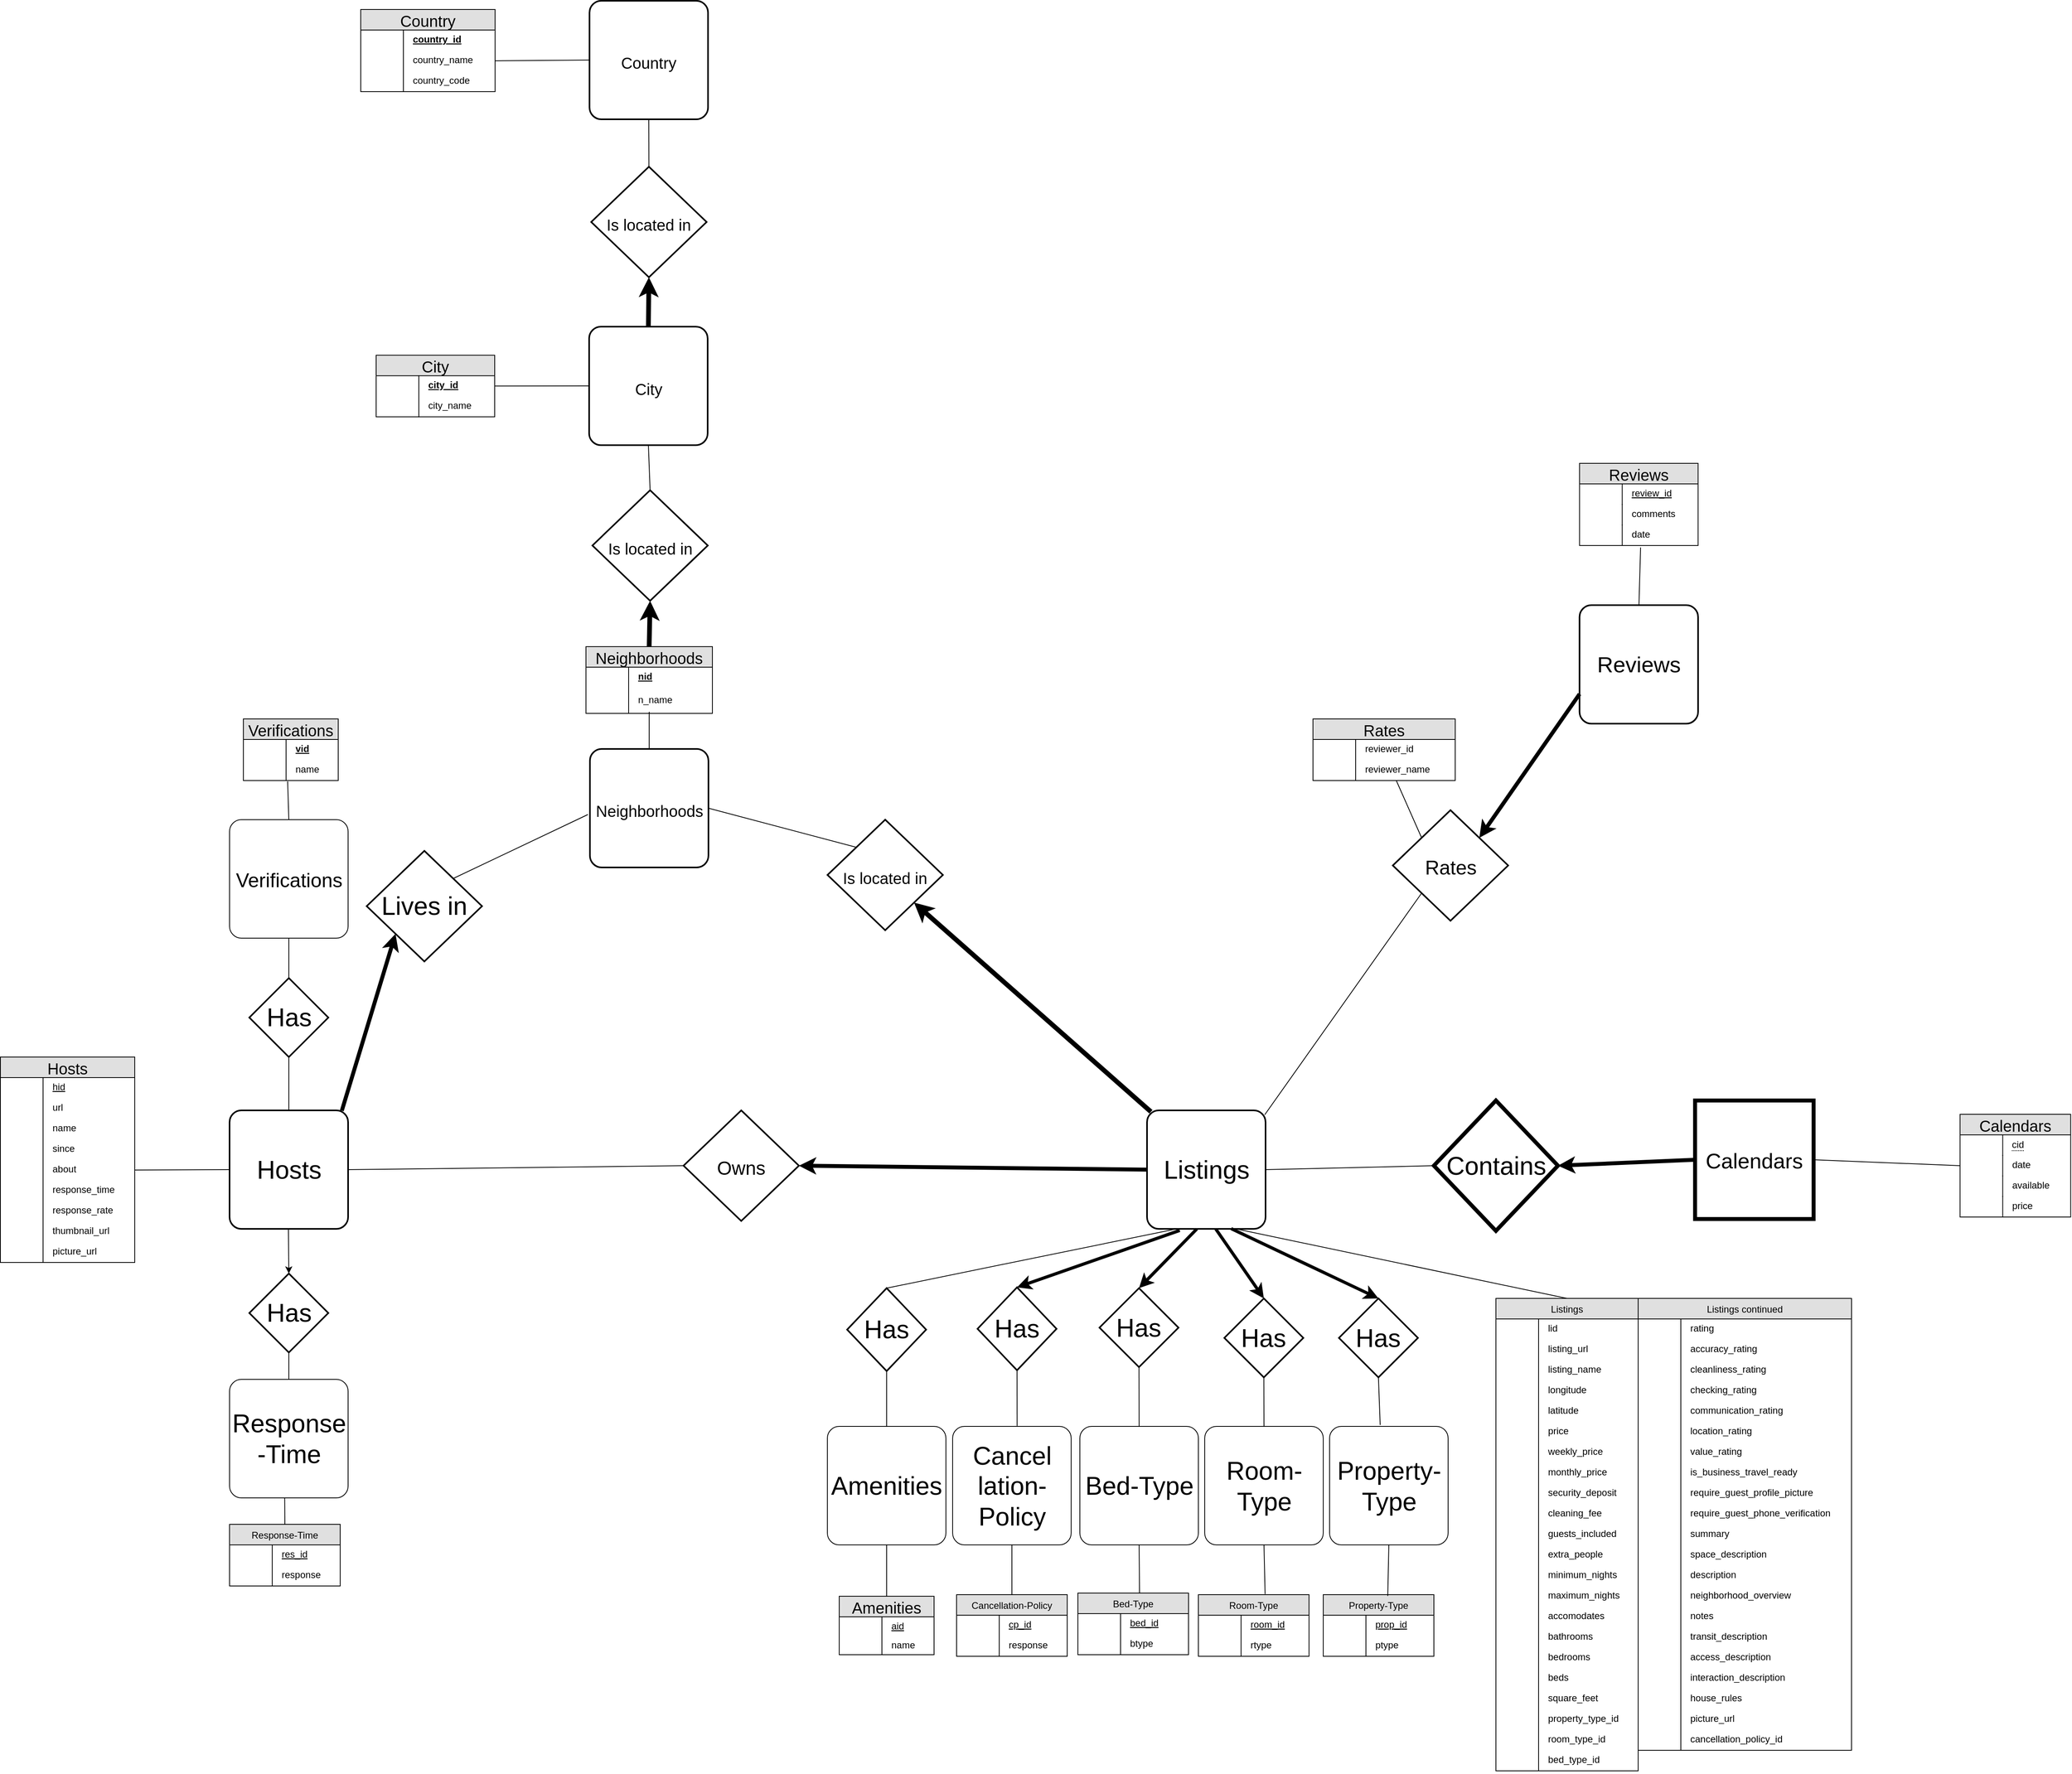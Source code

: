 <mxfile version="10.6.3" type="google"><diagram id="0eb0mt25g_d3PvFuRNEx" name="Page-1"><mxGraphModel dx="2920" dy="2886" grid="1" gridSize="10" guides="1" tooltips="1" connect="1" arrows="1" fold="1" page="1" pageScale="1" pageWidth="850" pageHeight="1100" math="0" shadow="0"><root><mxCell id="0"/><mxCell id="1" parent="0"/><mxCell id="MTxtr2EWcCuowXNS7e-N-2" value="&lt;div style=&quot;font-size: 32px;&quot;&gt;Listings&lt;/div&gt;" style="strokeWidth=2;rounded=1;arcSize=10;whiteSpace=wrap;html=1;align=center;fontSize=32;" parent="1" vertex="1"><mxGeometry x="-52.5" y="-105.5" width="150" height="150" as="geometry"/></mxCell><mxCell id="MTxtr2EWcCuowXNS7e-N-3" value="Hosts" style="strokeWidth=2;rounded=1;arcSize=10;whiteSpace=wrap;html=1;align=center;fontSize=32;" parent="1" vertex="1"><mxGeometry x="-1213.5" y="-105.5" width="150" height="150" as="geometry"/></mxCell><mxCell id="IVNsSO5as85A7hMCriLZ-27" value="Reviews" style="strokeWidth=2;rounded=1;arcSize=10;whiteSpace=wrap;html=1;align=center;fontSize=28;" parent="1" vertex="1"><mxGeometry x="494.824" y="-745" width="150" height="150" as="geometry"/></mxCell><mxCell id="IVNsSO5as85A7hMCriLZ-34" value="Reviews" style="swimlane;fontStyle=0;childLayout=stackLayout;horizontal=1;startSize=26;fillColor=#e0e0e0;horizontalStack=0;resizeParent=1;resizeLast=0;collapsible=1;marginBottom=0;swimlaneFillColor=#ffffff;align=center;fontSize=20;" parent="1" vertex="1"><mxGeometry x="494.824" y="-924.5" width="150" height="104" as="geometry"/></mxCell><mxCell id="IVNsSO5as85A7hMCriLZ-35" value="review_id" style="shape=partialRectangle;top=0;left=0;right=0;bottom=0;align=left;verticalAlign=top;spacingTop=-2;fillColor=none;spacingLeft=64;spacingRight=4;overflow=hidden;rotatable=0;points=[[0,0.5],[1,0.5]];portConstraint=eastwest;dropTarget=0;fontStyle=4" parent="IVNsSO5as85A7hMCriLZ-34" vertex="1"><mxGeometry y="26" width="150" height="26" as="geometry"/></mxCell><mxCell id="IVNsSO5as85A7hMCriLZ-36" value="" style="shape=partialRectangle;top=0;left=0;bottom=0;fillColor=none;align=left;verticalAlign=middle;spacingLeft=4;spacingRight=4;overflow=hidden;rotatable=180;points=[];portConstraint=eastwest;part=1;" parent="IVNsSO5as85A7hMCriLZ-35" vertex="1" connectable="0"><mxGeometry width="54" height="26" as="geometry"/></mxCell><mxCell id="IVNsSO5as85A7hMCriLZ-37" value="comments&#10;" style="shape=partialRectangle;top=0;left=0;right=0;bottom=0;align=left;verticalAlign=top;spacingTop=-2;fillColor=none;spacingLeft=64;spacingRight=4;overflow=hidden;rotatable=0;points=[[0,0.5],[1,0.5]];portConstraint=eastwest;dropTarget=0;" parent="IVNsSO5as85A7hMCriLZ-34" vertex="1"><mxGeometry y="52" width="150" height="26" as="geometry"/></mxCell><mxCell id="IVNsSO5as85A7hMCriLZ-38" value="" style="shape=partialRectangle;top=0;left=0;bottom=0;fillColor=none;align=left;verticalAlign=middle;spacingLeft=4;spacingRight=4;overflow=hidden;rotatable=180;points=[];portConstraint=eastwest;part=1;" parent="IVNsSO5as85A7hMCriLZ-37" vertex="1" connectable="0"><mxGeometry width="54" height="26" as="geometry"/></mxCell><mxCell id="IVNsSO5as85A7hMCriLZ-39" value="date" style="shape=partialRectangle;top=0;left=0;right=0;bottom=0;align=left;verticalAlign=top;spacingTop=-2;fillColor=none;spacingLeft=64;spacingRight=4;overflow=hidden;rotatable=0;points=[[0,0.5],[1,0.5]];portConstraint=eastwest;dropTarget=0;" parent="IVNsSO5as85A7hMCriLZ-34" vertex="1"><mxGeometry y="78" width="150" height="26" as="geometry"/></mxCell><mxCell id="IVNsSO5as85A7hMCriLZ-40" value="" style="shape=partialRectangle;top=0;left=0;bottom=0;fillColor=none;align=left;verticalAlign=middle;spacingLeft=4;spacingRight=4;overflow=hidden;rotatable=180;points=[];portConstraint=eastwest;part=1;" parent="IVNsSO5as85A7hMCriLZ-39" vertex="1" connectable="0"><mxGeometry width="54" height="26" as="geometry"/></mxCell><mxCell id="ywO6mCWauXWmNv_vYAYj-8" value="Hosts" style="swimlane;fontStyle=0;childLayout=stackLayout;horizontal=1;startSize=26;fillColor=#e0e0e0;horizontalStack=0;resizeParent=1;resizeLast=0;collapsible=1;marginBottom=0;swimlaneFillColor=#ffffff;align=center;fontSize=20;" parent="1" vertex="1"><mxGeometry x="-1503.5" y="-173" width="170" height="260" as="geometry"/></mxCell><mxCell id="ywO6mCWauXWmNv_vYAYj-9" value="hid" style="shape=partialRectangle;top=0;left=0;right=0;bottom=0;align=left;verticalAlign=top;spacingTop=-2;fillColor=none;spacingLeft=64;spacingRight=4;overflow=hidden;rotatable=0;points=[[0,0.5],[1,0.5]];portConstraint=eastwest;dropTarget=0;fontStyle=4;fontColor=#000000;" parent="ywO6mCWauXWmNv_vYAYj-8" vertex="1"><mxGeometry y="26" width="170" height="26" as="geometry"/></mxCell><mxCell id="ywO6mCWauXWmNv_vYAYj-10" value="" style="shape=partialRectangle;top=0;left=0;bottom=0;fillColor=none;align=left;verticalAlign=middle;spacingLeft=4;spacingRight=4;overflow=hidden;rotatable=180;points=[];portConstraint=eastwest;part=1;" parent="ywO6mCWauXWmNv_vYAYj-9" vertex="1" connectable="0"><mxGeometry width="54" height="26" as="geometry"/></mxCell><mxCell id="ywO6mCWauXWmNv_vYAYj-11" value="url" style="shape=partialRectangle;top=0;left=0;right=0;bottom=0;align=left;verticalAlign=top;spacingTop=-2;fillColor=none;spacingLeft=64;spacingRight=4;overflow=hidden;rotatable=0;points=[[0,0.5],[1,0.5]];portConstraint=eastwest;dropTarget=0;" parent="ywO6mCWauXWmNv_vYAYj-8" vertex="1"><mxGeometry y="52" width="170" height="26" as="geometry"/></mxCell><mxCell id="ywO6mCWauXWmNv_vYAYj-12" value="" style="shape=partialRectangle;top=0;left=0;bottom=0;fillColor=none;align=left;verticalAlign=middle;spacingLeft=4;spacingRight=4;overflow=hidden;rotatable=180;points=[];portConstraint=eastwest;part=1;" parent="ywO6mCWauXWmNv_vYAYj-11" vertex="1" connectable="0"><mxGeometry width="54" height="26" as="geometry"/></mxCell><mxCell id="ywO6mCWauXWmNv_vYAYj-13" value="name" style="shape=partialRectangle;top=0;left=0;right=0;bottom=0;align=left;verticalAlign=top;spacingTop=-2;fillColor=none;spacingLeft=64;spacingRight=4;overflow=hidden;rotatable=0;points=[[0,0.5],[1,0.5]];portConstraint=eastwest;dropTarget=0;" parent="ywO6mCWauXWmNv_vYAYj-8" vertex="1"><mxGeometry y="78" width="170" height="26" as="geometry"/></mxCell><mxCell id="ywO6mCWauXWmNv_vYAYj-14" value="" style="shape=partialRectangle;top=0;left=0;bottom=0;fillColor=none;align=left;verticalAlign=middle;spacingLeft=4;spacingRight=4;overflow=hidden;rotatable=180;points=[];portConstraint=eastwest;part=1;" parent="ywO6mCWauXWmNv_vYAYj-13" vertex="1" connectable="0"><mxGeometry width="54" height="26" as="geometry"/></mxCell><mxCell id="ywO6mCWauXWmNv_vYAYj-15" value="since" style="shape=partialRectangle;top=0;left=0;right=0;bottom=0;align=left;verticalAlign=top;spacingTop=-2;fillColor=none;spacingLeft=64;spacingRight=4;overflow=hidden;rotatable=0;points=[[0,0.5],[1,0.5]];portConstraint=eastwest;dropTarget=0;" parent="ywO6mCWauXWmNv_vYAYj-8" vertex="1"><mxGeometry y="104" width="170" height="26" as="geometry"/></mxCell><mxCell id="ywO6mCWauXWmNv_vYAYj-16" value="" style="shape=partialRectangle;top=0;left=0;bottom=0;fillColor=none;align=left;verticalAlign=middle;spacingLeft=4;spacingRight=4;overflow=hidden;rotatable=180;points=[];portConstraint=eastwest;part=1;" parent="ywO6mCWauXWmNv_vYAYj-15" vertex="1" connectable="0"><mxGeometry width="54" height="26" as="geometry"/></mxCell><mxCell id="ywO6mCWauXWmNv_vYAYj-17" value="about" style="shape=partialRectangle;top=0;left=0;right=0;bottom=0;align=left;verticalAlign=top;spacingTop=-2;fillColor=none;spacingLeft=64;spacingRight=4;overflow=hidden;rotatable=0;points=[[0,0.5],[1,0.5]];portConstraint=eastwest;dropTarget=0;" parent="ywO6mCWauXWmNv_vYAYj-8" vertex="1"><mxGeometry y="130" width="170" height="26" as="geometry"/></mxCell><mxCell id="ywO6mCWauXWmNv_vYAYj-18" value="" style="shape=partialRectangle;top=0;left=0;bottom=0;fillColor=none;align=left;verticalAlign=middle;spacingLeft=4;spacingRight=4;overflow=hidden;rotatable=180;points=[];portConstraint=eastwest;part=1;" parent="ywO6mCWauXWmNv_vYAYj-17" vertex="1" connectable="0"><mxGeometry width="54" height="26" as="geometry"/></mxCell><mxCell id="ywO6mCWauXWmNv_vYAYj-19" value="response_time" style="shape=partialRectangle;top=0;left=0;right=0;bottom=0;align=left;verticalAlign=top;spacingTop=-2;fillColor=none;spacingLeft=64;spacingRight=4;overflow=hidden;rotatable=0;points=[[0,0.5],[1,0.5]];portConstraint=eastwest;dropTarget=0;" parent="ywO6mCWauXWmNv_vYAYj-8" vertex="1"><mxGeometry y="156" width="170" height="26" as="geometry"/></mxCell><mxCell id="ywO6mCWauXWmNv_vYAYj-20" value="" style="shape=partialRectangle;top=0;left=0;bottom=0;fillColor=none;align=left;verticalAlign=middle;spacingLeft=4;spacingRight=4;overflow=hidden;rotatable=180;points=[];portConstraint=eastwest;part=1;" parent="ywO6mCWauXWmNv_vYAYj-19" vertex="1" connectable="0"><mxGeometry width="54" height="26" as="geometry"/></mxCell><mxCell id="ywO6mCWauXWmNv_vYAYj-21" value="response_rate" style="shape=partialRectangle;top=0;left=0;right=0;bottom=0;align=left;verticalAlign=top;spacingTop=-2;fillColor=none;spacingLeft=64;spacingRight=4;overflow=hidden;rotatable=0;points=[[0,0.5],[1,0.5]];portConstraint=eastwest;dropTarget=0;" parent="ywO6mCWauXWmNv_vYAYj-8" vertex="1"><mxGeometry y="182" width="170" height="26" as="geometry"/></mxCell><mxCell id="ywO6mCWauXWmNv_vYAYj-22" value="" style="shape=partialRectangle;top=0;left=0;bottom=0;fillColor=none;align=left;verticalAlign=middle;spacingLeft=4;spacingRight=4;overflow=hidden;rotatable=180;points=[];portConstraint=eastwest;part=1;" parent="ywO6mCWauXWmNv_vYAYj-21" vertex="1" connectable="0"><mxGeometry width="54" height="26" as="geometry"/></mxCell><mxCell id="ywO6mCWauXWmNv_vYAYj-23" value="thumbnail_url" style="shape=partialRectangle;top=0;left=0;right=0;bottom=0;align=left;verticalAlign=top;spacingTop=-2;fillColor=none;spacingLeft=64;spacingRight=4;overflow=hidden;rotatable=0;points=[[0,0.5],[1,0.5]];portConstraint=eastwest;dropTarget=0;" parent="ywO6mCWauXWmNv_vYAYj-8" vertex="1"><mxGeometry y="208" width="170" height="26" as="geometry"/></mxCell><mxCell id="ywO6mCWauXWmNv_vYAYj-24" value="" style="shape=partialRectangle;top=0;left=0;bottom=0;fillColor=none;align=left;verticalAlign=middle;spacingLeft=4;spacingRight=4;overflow=hidden;rotatable=180;points=[];portConstraint=eastwest;part=1;" parent="ywO6mCWauXWmNv_vYAYj-23" vertex="1" connectable="0"><mxGeometry width="54" height="26" as="geometry"/></mxCell><mxCell id="ywO6mCWauXWmNv_vYAYj-25" value="picture_url" style="shape=partialRectangle;top=0;left=0;right=0;bottom=0;align=left;verticalAlign=top;spacingTop=-2;fillColor=none;spacingLeft=64;spacingRight=4;overflow=hidden;rotatable=0;points=[[0,0.5],[1,0.5]];portConstraint=eastwest;dropTarget=0;" parent="ywO6mCWauXWmNv_vYAYj-8" vertex="1"><mxGeometry y="234" width="170" height="26" as="geometry"/></mxCell><mxCell id="ywO6mCWauXWmNv_vYAYj-26" value="" style="shape=partialRectangle;top=0;left=0;bottom=0;fillColor=none;align=left;verticalAlign=middle;spacingLeft=4;spacingRight=4;overflow=hidden;rotatable=180;points=[];portConstraint=eastwest;part=1;" parent="ywO6mCWauXWmNv_vYAYj-25" vertex="1" connectable="0"><mxGeometry width="54" height="26" as="geometry"/></mxCell><mxCell id="ywO6mCWauXWmNv_vYAYj-32" value="" style="endArrow=none;html=1;fontColor=#000000;exitX=0;exitY=0.5;exitDx=0;exitDy=0;entryX=1;entryY=0.5;entryDx=0;entryDy=0;" parent="1" source="MTxtr2EWcCuowXNS7e-N-3" target="ywO6mCWauXWmNv_vYAYj-17" edge="1"><mxGeometry width="50" height="50" relative="1" as="geometry"><mxPoint x="-823.5" y="851" as="sourcePoint"/><mxPoint x="-773.5" y="801" as="targetPoint"/></mxGeometry></mxCell><mxCell id="ywO6mCWauXWmNv_vYAYj-34" value="" style="endArrow=none;html=1;fontColor=#000000;exitX=0.75;exitY=1;exitDx=0;exitDy=0;entryX=0.5;entryY=0;entryDx=0;entryDy=0;" parent="1" source="MTxtr2EWcCuowXNS7e-N-2" target="gTMATPktWqbUgUjJuxd3-124" edge="1"><mxGeometry width="50" height="50" relative="1" as="geometry"><mxPoint x="14.765" y="-139.059" as="sourcePoint"/><mxPoint x="482" y="126" as="targetPoint"/></mxGeometry></mxCell><mxCell id="ywO6mCWauXWmNv_vYAYj-61" value="&lt;font style=&quot;font-size: 20px&quot;&gt;Neighborhoods&lt;/font&gt;" style="strokeWidth=2;rounded=1;arcSize=10;whiteSpace=wrap;html=1;align=center;fontSize=32;" parent="1" vertex="1"><mxGeometry x="-757.5" y="-563" width="150" height="150" as="geometry"/></mxCell><mxCell id="ywO6mCWauXWmNv_vYAYj-62" value="&lt;span style=&quot;font-size: 24px&quot;&gt;Owns&lt;/span&gt;" style="rhombus;whiteSpace=wrap;html=1;strokeWidth=2;fontSize=32;fontColor=#000000;" parent="1" vertex="1"><mxGeometry x="-639" y="-105.5" width="146" height="140" as="geometry"/></mxCell><mxCell id="ywO6mCWauXWmNv_vYAYj-64" value="" style="endArrow=classic;html=1;strokeWidth=5;entryX=1;entryY=0.5;entryDx=0;entryDy=0;exitX=0;exitY=0.5;exitDx=0;exitDy=0;" parent="1" source="MTxtr2EWcCuowXNS7e-N-2" target="ywO6mCWauXWmNv_vYAYj-62" edge="1"><mxGeometry width="50" height="50" relative="1" as="geometry"><mxPoint x="-493.5" y="271" as="sourcePoint"/><mxPoint x="-42.029" y="206.941" as="targetPoint"/></mxGeometry></mxCell><mxCell id="ywO6mCWauXWmNv_vYAYj-65" value="" style="endArrow=none;html=1;fontSize=32;fontColor=#000000;exitX=1;exitY=0.5;exitDx=0;exitDy=0;entryX=0;entryY=0.5;entryDx=0;entryDy=0;strokeWidth=1;" parent="1" source="MTxtr2EWcCuowXNS7e-N-3" target="ywO6mCWauXWmNv_vYAYj-62" edge="1"><mxGeometry width="50" height="50" relative="1" as="geometry"><mxPoint x="-903.5" y="161" as="sourcePoint"/><mxPoint x="-773.5" y="91" as="targetPoint"/></mxGeometry></mxCell><mxCell id="ywO6mCWauXWmNv_vYAYj-66" value="" style="endArrow=none;html=1;fontSize=32;fontColor=#000000;strokeWidth=1;exitX=1;exitY=0;exitDx=0;exitDy=0;" parent="1" source="Vgu9e1_jsxdxMSlMGxxT-1" edge="1"><mxGeometry width="50" height="50" relative="1" as="geometry"><mxPoint x="-682" y="-180" as="sourcePoint"/><mxPoint x="-760" y="-480" as="targetPoint"/></mxGeometry></mxCell><mxCell id="peIN8Moo3HG5dv9jJLrv-1" value="Calendars" style="swimlane;fontStyle=0;childLayout=stackLayout;horizontal=1;startSize=26;fillColor=#e0e0e0;horizontalStack=0;resizeParent=1;resizeLast=0;collapsible=1;marginBottom=0;swimlaneFillColor=#ffffff;align=center;fontSize=20;" parent="1" vertex="1"><mxGeometry x="976.324" y="-100.5" width="140" height="130" as="geometry"/></mxCell><mxCell id="peIN8Moo3HG5dv9jJLrv-10" value="&lt;div style=&quot;border-bottom: 1px dotted black&quot;&gt;cid&lt;/div&gt;" style="shape=partialRectangle;top=0;left=0;right=0;bottom=0;align=left;verticalAlign=top;spacingTop=-2;fillColor=none;spacingLeft=64;spacingRight=4;overflow=hidden;rotatable=0;points=[[0,0.5],[1,0.5]];portConstraint=eastwest;dropTarget=0;html=1;" parent="peIN8Moo3HG5dv9jJLrv-1" vertex="1"><mxGeometry y="26" width="140" height="26" as="geometry"/></mxCell><mxCell id="peIN8Moo3HG5dv9jJLrv-11" value="" style="shape=partialRectangle;top=0;left=0;bottom=0;fillColor=none;align=left;verticalAlign=middle;spacingLeft=4;spacingRight=4;overflow=hidden;rotatable=180;points=[];portConstraint=eastwest;part=1;" parent="peIN8Moo3HG5dv9jJLrv-10" connectable="0" vertex="1"><mxGeometry width="54" height="26" as="geometry"/></mxCell><mxCell id="peIN8Moo3HG5dv9jJLrv-4" value="date" style="shape=partialRectangle;top=0;left=0;right=0;bottom=0;align=left;verticalAlign=top;spacingTop=-2;fillColor=none;spacingLeft=64;spacingRight=4;overflow=hidden;rotatable=0;points=[[0,0.5],[1,0.5]];portConstraint=eastwest;dropTarget=0;" parent="peIN8Moo3HG5dv9jJLrv-1" vertex="1"><mxGeometry y="52" width="140" height="26" as="geometry"/></mxCell><mxCell id="peIN8Moo3HG5dv9jJLrv-5" value="" style="shape=partialRectangle;top=0;left=0;bottom=0;fillColor=none;align=left;verticalAlign=middle;spacingLeft=4;spacingRight=4;overflow=hidden;rotatable=180;points=[];portConstraint=eastwest;part=1;" parent="peIN8Moo3HG5dv9jJLrv-4" connectable="0" vertex="1"><mxGeometry width="54" height="26" as="geometry"/></mxCell><mxCell id="peIN8Moo3HG5dv9jJLrv-6" value="available" style="shape=partialRectangle;top=0;left=0;right=0;bottom=0;align=left;verticalAlign=top;spacingTop=-2;fillColor=none;spacingLeft=64;spacingRight=4;overflow=hidden;rotatable=0;points=[[0,0.5],[1,0.5]];portConstraint=eastwest;dropTarget=0;" parent="peIN8Moo3HG5dv9jJLrv-1" vertex="1"><mxGeometry y="78" width="140" height="26" as="geometry"/></mxCell><mxCell id="peIN8Moo3HG5dv9jJLrv-7" value="" style="shape=partialRectangle;top=0;left=0;bottom=0;fillColor=none;align=left;verticalAlign=middle;spacingLeft=4;spacingRight=4;overflow=hidden;rotatable=180;points=[];portConstraint=eastwest;part=1;" parent="peIN8Moo3HG5dv9jJLrv-6" connectable="0" vertex="1"><mxGeometry width="54" height="26" as="geometry"/></mxCell><mxCell id="peIN8Moo3HG5dv9jJLrv-8" value="price" style="shape=partialRectangle;top=0;left=0;right=0;bottom=0;align=left;verticalAlign=top;spacingTop=-2;fillColor=none;spacingLeft=64;spacingRight=4;overflow=hidden;rotatable=0;points=[[0,0.5],[1,0.5]];portConstraint=eastwest;dropTarget=0;" parent="peIN8Moo3HG5dv9jJLrv-1" vertex="1"><mxGeometry y="104" width="140" height="26" as="geometry"/></mxCell><mxCell id="peIN8Moo3HG5dv9jJLrv-9" value="" style="shape=partialRectangle;top=0;left=0;bottom=0;fillColor=none;align=left;verticalAlign=middle;spacingLeft=4;spacingRight=4;overflow=hidden;rotatable=180;points=[];portConstraint=eastwest;part=1;" parent="peIN8Moo3HG5dv9jJLrv-8" connectable="0" vertex="1"><mxGeometry width="54" height="26" as="geometry"/></mxCell><mxCell id="ywO6mCWauXWmNv_vYAYj-77" value="" style="endArrow=none;html=1;strokeWidth=1;fontSize=28;fontColor=#000000;entryX=0.515;entryY=1.096;entryDx=0;entryDy=0;entryPerimeter=0;" parent="1" target="IVNsSO5as85A7hMCriLZ-39" edge="1"><mxGeometry width="50" height="50" relative="1" as="geometry"><mxPoint x="570" y="-745" as="sourcePoint"/><mxPoint x="570" y="-836" as="targetPoint"/></mxGeometry></mxCell><mxCell id="ywO6mCWauXWmNv_vYAYj-80" value="&lt;font style=&quot;font-size: 25px&quot;&gt;Rates&lt;/font&gt;" style="rhombus;whiteSpace=wrap;html=1;strokeWidth=2;fontSize=32;fontColor=#000000;" parent="1" vertex="1"><mxGeometry x="258.5" y="-485.5" width="146" height="140" as="geometry"/></mxCell><mxCell id="ywO6mCWauXWmNv_vYAYj-82" value="" style="endArrow=none;html=1;fontSize=32;fontColor=#000000;strokeWidth=1;entryX=0;entryY=1;entryDx=0;entryDy=0;" parent="1" target="ywO6mCWauXWmNv_vYAYj-80" edge="1"><mxGeometry width="50" height="50" relative="1" as="geometry"><mxPoint x="96.5" y="-100" as="sourcePoint"/><mxPoint x="-555.5" y="-331" as="targetPoint"/></mxGeometry></mxCell><mxCell id="peIN8Moo3HG5dv9jJLrv-21" value="" style="endArrow=none;html=1;exitX=1;exitY=0.5;exitDx=0;exitDy=0;entryX=0;entryY=0.5;entryDx=0;entryDy=0;" parent="1" source="MTxtr2EWcCuowXNS7e-N-2" target="M0uJEmK0uW7wtFiTMICE-1" edge="1"><mxGeometry width="50" height="50" relative="1" as="geometry"><mxPoint x="226.5" y="-29" as="sourcePoint"/><mxPoint x="375.5" y="-35" as="targetPoint"/></mxGeometry></mxCell><mxCell id="peIN8Moo3HG5dv9jJLrv-24" value="" style="endArrow=none;html=1;exitX=1;exitY=0.5;exitDx=0;exitDy=0;entryX=0;entryY=0.5;entryDx=0;entryDy=0;" parent="1" source="M0uJEmK0uW7wtFiTMICE-2" target="peIN8Moo3HG5dv9jJLrv-4" edge="1"><mxGeometry width="50" height="50" relative="1" as="geometry"><mxPoint x="836.5" y="-35" as="sourcePoint"/><mxPoint x="1096.5" y="-189" as="targetPoint"/></mxGeometry></mxCell><mxCell id="ywO6mCWauXWmNv_vYAYj-94" value="" style="endArrow=none;html=1;fontSize=32;fontColor=#000000;strokeWidth=1;entryX=0;entryY=0;entryDx=0;entryDy=0;exitX=1;exitY=1;exitDx=0;exitDy=0;" parent="1" target="ywO6mCWauXWmNv_vYAYj-80" edge="1"><mxGeometry width="50" height="50" relative="1" as="geometry"><mxPoint x="260.5" y="-528.5" as="sourcePoint"/><mxPoint x="305.167" y="-370.5" as="targetPoint"/></mxGeometry></mxCell><mxCell id="peIN8Moo3HG5dv9jJLrv-30" value="" style="endArrow=classic;html=1;strokeWidth=5;exitX=0;exitY=0.5;exitDx=0;exitDy=0;entryX=1;entryY=0.5;entryDx=0;entryDy=0;" parent="1" source="M0uJEmK0uW7wtFiTMICE-2" target="M0uJEmK0uW7wtFiTMICE-1" edge="1"><mxGeometry width="50" height="50" relative="1" as="geometry"><mxPoint x="736.5" y="-35" as="sourcePoint"/><mxPoint x="524.5" y="-35" as="targetPoint"/></mxGeometry></mxCell><mxCell id="ywO6mCWauXWmNv_vYAYj-95" value="" style="endArrow=classic;html=1;strokeWidth=5;entryX=1;entryY=0;entryDx=0;entryDy=0;exitX=0;exitY=0.75;exitDx=0;exitDy=0;" parent="1" source="IVNsSO5as85A7hMCriLZ-27" target="ywO6mCWauXWmNv_vYAYj-80" edge="1"><mxGeometry width="50" height="50" relative="1" as="geometry"><mxPoint x="736.5" y="-158.5" as="sourcePoint"/><mxPoint x="524.5" y="-158.5" as="targetPoint"/></mxGeometry></mxCell><mxCell id="M0uJEmK0uW7wtFiTMICE-1" value="&lt;font style=&quot;font-size: 32px&quot;&gt;Contains&lt;/font&gt;" style="shape=rhombus;strokeWidth=5;fontSize=32;perimeter=rhombusPerimeter;whiteSpace=wrap;html=1;align=center;fontSize=14;" parent="1" vertex="1"><mxGeometry x="310.5" y="-118" width="157" height="165" as="geometry"/></mxCell><mxCell id="M0uJEmK0uW7wtFiTMICE-2" value="&lt;font style=&quot;font-size: 27px&quot;&gt;Calendars&lt;/font&gt;" style="strokeWidth=5;whiteSpace=wrap;html=1;align=center;fontSize=32;" parent="1" vertex="1"><mxGeometry x="641" y="-118" width="150" height="150" as="geometry"/></mxCell><mxCell id="dKbRebz1VBjlDd9Bd3cn-23" value="&lt;div&gt;&lt;br&gt;&lt;/div&gt;&lt;div style=&quot;font-size: 32px&quot;&gt;Amenities&lt;/div&gt;&lt;div style=&quot;font-size: 32px&quot;&gt;&lt;br style=&quot;font-size: 32px&quot;&gt;&lt;/div&gt;" style="strokeWidth=1;rounded=1;arcSize=10;whiteSpace=wrap;html=1;align=center;fontSize=32;" parent="1" vertex="1"><mxGeometry x="-457" y="294.5" width="150" height="150" as="geometry"/></mxCell><mxCell id="dKbRebz1VBjlDd9Bd3cn-25" value="" style="endArrow=none;html=1;exitX=0.5;exitY=0;exitDx=0;exitDy=0;entryX=0.5;entryY=1;entryDx=0;entryDy=0;" parent="1" source="dKbRebz1VBjlDd9Bd3cn-40" target="dKbRebz1VBjlDd9Bd3cn-23" edge="1"><mxGeometry width="50" height="50" relative="1" as="geometry"><mxPoint x="-229.714" y="598.357" as="sourcePoint"/><mxPoint x="-229.5" y="561" as="targetPoint"/><Array as="points"/></mxGeometry></mxCell><mxCell id="dKbRebz1VBjlDd9Bd3cn-31" value="" style="endArrow=none;html=1;strokeWidth=1;exitX=0.5;exitY=0;exitDx=0;exitDy=0;entryX=0.25;entryY=1;entryDx=0;entryDy=0;" parent="1" source="AiFDCk6gbTatIPAn15k6-61" target="MTxtr2EWcCuowXNS7e-N-2" edge="1"><mxGeometry width="50" height="50" relative="1" as="geometry"><mxPoint x="-255" y="230.333" as="sourcePoint"/><mxPoint x="-43.5" y="41" as="targetPoint"/></mxGeometry></mxCell><mxCell id="dKbRebz1VBjlDd9Bd3cn-32" value="Rates" style="swimlane;fontStyle=0;childLayout=stackLayout;horizontal=1;startSize=26;fillColor=#e0e0e0;horizontalStack=0;resizeParent=1;resizeLast=0;collapsible=1;marginBottom=0;swimlaneFillColor=#ffffff;align=center;fontSize=20;" parent="1" vertex="1"><mxGeometry x="157.5" y="-601" width="180" height="78" as="geometry"/></mxCell><mxCell id="dKbRebz1VBjlDd9Bd3cn-33" value="reviewer_id" style="shape=partialRectangle;top=0;left=0;right=0;bottom=0;align=left;verticalAlign=top;spacingTop=-2;fillColor=none;spacingLeft=64;spacingRight=4;overflow=hidden;rotatable=0;points=[[0,0.5],[1,0.5]];portConstraint=eastwest;dropTarget=0;" parent="dKbRebz1VBjlDd9Bd3cn-32" vertex="1"><mxGeometry y="26" width="180" height="26" as="geometry"/></mxCell><mxCell id="dKbRebz1VBjlDd9Bd3cn-34" value="" style="shape=partialRectangle;top=0;left=0;bottom=0;fillColor=none;align=left;verticalAlign=middle;spacingLeft=4;spacingRight=4;overflow=hidden;rotatable=180;points=[];portConstraint=eastwest;part=1;" parent="dKbRebz1VBjlDd9Bd3cn-33" vertex="1" connectable="0"><mxGeometry width="54" height="26" as="geometry"/></mxCell><mxCell id="dKbRebz1VBjlDd9Bd3cn-35" value="reviewer_name" style="shape=partialRectangle;top=0;left=0;right=0;bottom=0;align=left;verticalAlign=top;spacingTop=-2;fillColor=none;spacingLeft=64;spacingRight=4;overflow=hidden;rotatable=0;points=[[0,0.5],[1,0.5]];portConstraint=eastwest;dropTarget=0;" parent="dKbRebz1VBjlDd9Bd3cn-32" vertex="1"><mxGeometry y="52" width="180" height="26" as="geometry"/></mxCell><mxCell id="dKbRebz1VBjlDd9Bd3cn-36" value="" style="shape=partialRectangle;top=0;left=0;bottom=0;fillColor=none;align=left;verticalAlign=middle;spacingLeft=4;spacingRight=4;overflow=hidden;rotatable=180;points=[];portConstraint=eastwest;part=1;" parent="dKbRebz1VBjlDd9Bd3cn-35" vertex="1" connectable="0"><mxGeometry width="54" height="26" as="geometry"/></mxCell><mxCell id="dKbRebz1VBjlDd9Bd3cn-40" value="Amenities" style="swimlane;fontStyle=0;childLayout=stackLayout;horizontal=1;startSize=26;fillColor=#e0e0e0;horizontalStack=0;resizeParent=1;resizeLast=0;collapsible=1;marginBottom=0;swimlaneFillColor=#ffffff;align=center;fontSize=20;" parent="1" vertex="1"><mxGeometry x="-442" y="509.5" width="120" height="74" as="geometry"/></mxCell><mxCell id="dKbRebz1VBjlDd9Bd3cn-43" value="aid&#10;&#10;" style="shape=partialRectangle;top=0;left=0;right=0;bottom=0;align=left;verticalAlign=top;spacingTop=-2;fillColor=none;spacingLeft=64;spacingRight=4;overflow=hidden;rotatable=0;points=[[0,0.5],[1,0.5]];portConstraint=eastwest;dropTarget=0;fontStyle=4" parent="dKbRebz1VBjlDd9Bd3cn-40" vertex="1"><mxGeometry y="26" width="120" height="24" as="geometry"/></mxCell><mxCell id="dKbRebz1VBjlDd9Bd3cn-44" value="" style="shape=partialRectangle;top=0;left=0;bottom=0;fillColor=none;align=left;verticalAlign=middle;spacingLeft=4;spacingRight=4;overflow=hidden;rotatable=180;points=[];portConstraint=eastwest;part=1;" parent="dKbRebz1VBjlDd9Bd3cn-43" connectable="0" vertex="1"><mxGeometry width="54" height="24" as="geometry"/></mxCell><mxCell id="gTMATPktWqbUgUjJuxd3-1" value="name" style="shape=partialRectangle;top=0;left=0;right=0;bottom=0;align=left;verticalAlign=top;spacingTop=-2;fillColor=none;spacingLeft=64;spacingRight=4;overflow=hidden;rotatable=0;points=[[0,0.5],[1,0.5]];portConstraint=eastwest;dropTarget=0;fontStyle=0" parent="dKbRebz1VBjlDd9Bd3cn-40" vertex="1"><mxGeometry y="50" width="120" height="24" as="geometry"/></mxCell><mxCell id="gTMATPktWqbUgUjJuxd3-2" value="" style="shape=partialRectangle;top=0;left=0;bottom=0;fillColor=none;align=left;verticalAlign=middle;spacingLeft=4;spacingRight=4;overflow=hidden;rotatable=180;points=[];portConstraint=eastwest;part=1;" parent="gTMATPktWqbUgUjJuxd3-1" connectable="0" vertex="1"><mxGeometry width="54" height="24" as="geometry"/></mxCell><mxCell id="v94FbyeOBf7MYoa44-we-7" value="&lt;div&gt;&lt;font style=&quot;font-size: 25px&quot;&gt;Verifications&lt;/font&gt;&lt;/div&gt;" style="strokeWidth=1;rounded=1;arcSize=10;whiteSpace=wrap;html=1;align=center;fontSize=28;" parent="1" vertex="1"><mxGeometry x="-1213.5" y="-473.5" width="150" height="150" as="geometry"/></mxCell><mxCell id="v94FbyeOBf7MYoa44-we-9" value="&lt;div&gt;Has&lt;/div&gt;" style="rhombus;whiteSpace=wrap;html=1;strokeWidth=2;fontSize=32;" parent="1" vertex="1"><mxGeometry x="-1188.5" y="-273" width="100" height="100" as="geometry"/></mxCell><mxCell id="v94FbyeOBf7MYoa44-we-12" value="" style="endArrow=none;html=1;strokeWidth=1;exitX=0.5;exitY=0;exitDx=0;exitDy=0;entryX=0.5;entryY=1;entryDx=0;entryDy=0;" parent="1" source="MTxtr2EWcCuowXNS7e-N-3" target="v94FbyeOBf7MYoa44-we-9" edge="1"><mxGeometry width="50" height="50" relative="1" as="geometry"><mxPoint x="-455.853" y="163.588" as="sourcePoint"/><mxPoint x="-5.265" y="54.176" as="targetPoint"/></mxGeometry></mxCell><mxCell id="Vgu9e1_jsxdxMSlMGxxT-1" value="Lives in" style="rhombus;whiteSpace=wrap;html=1;strokeWidth=2;fontSize=32;fontColor=#000000;" parent="1" vertex="1"><mxGeometry x="-1040" y="-434" width="146" height="140" as="geometry"/></mxCell><mxCell id="Vgu9e1_jsxdxMSlMGxxT-2" value="&lt;font style=&quot;font-size: 20px&quot;&gt;Is located in&lt;/font&gt;" style="rhombus;whiteSpace=wrap;html=1;strokeWidth=2;fontSize=32;fontColor=#000000;" parent="1" vertex="1"><mxGeometry x="-456.833" y="-473.5" width="146" height="140" as="geometry"/></mxCell><mxCell id="Vgu9e1_jsxdxMSlMGxxT-4" value="" style="endArrow=classic;html=1;exitX=0.947;exitY=0.003;exitDx=0;exitDy=0;exitPerimeter=0;entryX=0;entryY=1;entryDx=0;entryDy=0;strokeWidth=5;" parent="1" source="MTxtr2EWcCuowXNS7e-N-3" target="Vgu9e1_jsxdxMSlMGxxT-1" edge="1"><mxGeometry width="50" height="50" relative="1" as="geometry"><mxPoint x="-973.5" y="-189" as="sourcePoint"/><mxPoint x="-923.5" y="-239" as="targetPoint"/></mxGeometry></mxCell><mxCell id="Vgu9e1_jsxdxMSlMGxxT-5" value="" style="endArrow=none;html=1;strokeWidth=1;entryX=0.5;entryY=1;entryDx=0;entryDy=0;exitX=0.5;exitY=0;exitDx=0;exitDy=0;" parent="1" source="v94FbyeOBf7MYoa44-we-9" target="v94FbyeOBf7MYoa44-we-7" edge="1"><mxGeometry width="50" height="50" relative="1" as="geometry"><mxPoint x="-1033.5" y="-319" as="sourcePoint"/><mxPoint x="-983.5" y="-369" as="targetPoint"/></mxGeometry></mxCell><mxCell id="Vgu9e1_jsxdxMSlMGxxT-6" value="" style="endArrow=classic;html=1;strokeWidth=6;exitX=0.033;exitY=0.012;exitDx=0;exitDy=0;exitPerimeter=0;entryX=1;entryY=1;entryDx=0;entryDy=0;" parent="1" source="MTxtr2EWcCuowXNS7e-N-2" target="Vgu9e1_jsxdxMSlMGxxT-2" edge="1"><mxGeometry width="50" height="50" relative="1" as="geometry"><mxPoint x="-183.5" y="-179" as="sourcePoint"/><mxPoint x="-133.5" y="-229" as="targetPoint"/></mxGeometry></mxCell><mxCell id="Vgu9e1_jsxdxMSlMGxxT-7" value="" style="endArrow=none;html=1;strokeWidth=1;exitX=1;exitY=0.5;exitDx=0;exitDy=0;entryX=0;entryY=0;entryDx=0;entryDy=0;" parent="1" source="ywO6mCWauXWmNv_vYAYj-61" target="Vgu9e1_jsxdxMSlMGxxT-2" edge="1"><mxGeometry width="50" height="50" relative="1" as="geometry"><mxPoint x="-540" y="-450" as="sourcePoint"/><mxPoint x="-490" y="-500" as="targetPoint"/></mxGeometry></mxCell><mxCell id="Vgu9e1_jsxdxMSlMGxxT-10" value="" style="endArrow=none;html=1;strokeWidth=1;exitX=0.5;exitY=0;exitDx=0;exitDy=0;entryX=0.5;entryY=1;entryDx=0;entryDy=0;" parent="1" source="dKbRebz1VBjlDd9Bd3cn-23" target="AiFDCk6gbTatIPAn15k6-61" edge="1"><mxGeometry width="50" height="50" relative="1" as="geometry"><mxPoint x="-230" y="446.5" as="sourcePoint"/><mxPoint x="-255" y="380.333" as="targetPoint"/></mxGeometry></mxCell><mxCell id="c2VGhk6DCoOt_rQt18Uh-6" value="" style="group" parent="1" connectable="0" vertex="1"><mxGeometry x="-1206.5" y="-606" width="120" height="78" as="geometry"/></mxCell><mxCell id="v94FbyeOBf7MYoa44-we-2" value="Verifications" style="swimlane;fontStyle=0;childLayout=stackLayout;horizontal=1;startSize=26;fillColor=#e0e0e0;horizontalStack=0;resizeParent=1;resizeLast=0;collapsible=1;marginBottom=0;swimlaneFillColor=#ffffff;align=center;fontSize=20;" parent="1" vertex="1"><mxGeometry x="-1196" y="-601" width="120" height="78" as="geometry"/></mxCell><mxCell id="v94FbyeOBf7MYoa44-we-5" value="vid" style="shape=partialRectangle;top=0;left=0;right=0;bottom=0;align=left;verticalAlign=top;spacingTop=-2;fillColor=none;spacingLeft=64;spacingRight=4;overflow=hidden;rotatable=0;points=[[0,0.5],[1,0.5]];portConstraint=eastwest;dropTarget=0;fontStyle=5" parent="v94FbyeOBf7MYoa44-we-2" vertex="1"><mxGeometry y="26" width="120" height="26" as="geometry"/></mxCell><mxCell id="v94FbyeOBf7MYoa44-we-6" value="" style="shape=partialRectangle;top=0;left=0;bottom=0;fillColor=none;align=left;verticalAlign=middle;spacingLeft=4;spacingRight=4;overflow=hidden;rotatable=180;points=[];portConstraint=eastwest;part=1;" parent="v94FbyeOBf7MYoa44-we-5" connectable="0" vertex="1"><mxGeometry width="54" height="26" as="geometry"/></mxCell><mxCell id="c2VGhk6DCoOt_rQt18Uh-4" value="name" style="shape=partialRectangle;top=0;left=0;right=0;bottom=0;align=left;verticalAlign=top;spacingTop=-2;fillColor=none;spacingLeft=64;spacingRight=4;overflow=hidden;rotatable=0;points=[[0,0.5],[1,0.5]];portConstraint=eastwest;dropTarget=0;fontStyle=0" parent="v94FbyeOBf7MYoa44-we-2" vertex="1"><mxGeometry y="52" width="120" height="26" as="geometry"/></mxCell><mxCell id="c2VGhk6DCoOt_rQt18Uh-5" value="" style="shape=partialRectangle;top=0;left=0;bottom=0;fillColor=none;align=left;verticalAlign=middle;spacingLeft=4;spacingRight=4;overflow=hidden;rotatable=180;points=[];portConstraint=eastwest;part=1;" parent="c2VGhk6DCoOt_rQt18Uh-4" connectable="0" vertex="1"><mxGeometry width="54" height="26" as="geometry"/></mxCell><mxCell id="v94FbyeOBf7MYoa44-we-19" value="" style="endArrow=none;html=1;strokeWidth=1;exitX=0.5;exitY=0;exitDx=0;exitDy=0;" parent="1" source="v94FbyeOBf7MYoa44-we-7" edge="1"><mxGeometry width="50" height="50" relative="1" as="geometry"><mxPoint x="-1173.5" y="-459" as="sourcePoint"/><mxPoint x="-1140" y="-522" as="targetPoint"/></mxGeometry></mxCell><mxCell id="c2VGhk6DCoOt_rQt18Uh-9" value="Country" style="swimlane;fontStyle=0;childLayout=stackLayout;horizontal=1;startSize=26;fillColor=#e0e0e0;horizontalStack=0;resizeParent=1;resizeLast=0;collapsible=1;marginBottom=0;swimlaneFillColor=#ffffff;align=center;fontSize=20;" parent="1" vertex="1"><mxGeometry x="-1047.5" y="-1499" width="170" height="104" as="geometry"/></mxCell><mxCell id="c2VGhk6DCoOt_rQt18Uh-10" value="country_id" style="shape=partialRectangle;top=0;left=0;right=0;bottom=0;align=left;verticalAlign=top;spacingTop=-2;fillColor=none;spacingLeft=64;spacingRight=4;overflow=hidden;rotatable=0;points=[[0,0.5],[1,0.5]];portConstraint=eastwest;dropTarget=0;fontStyle=5" parent="c2VGhk6DCoOt_rQt18Uh-9" vertex="1"><mxGeometry y="26" width="170" height="26" as="geometry"/></mxCell><mxCell id="c2VGhk6DCoOt_rQt18Uh-11" value="" style="shape=partialRectangle;top=0;left=0;bottom=0;fillColor=none;align=left;verticalAlign=middle;spacingLeft=4;spacingRight=4;overflow=hidden;rotatable=180;points=[];portConstraint=eastwest;part=1;" parent="c2VGhk6DCoOt_rQt18Uh-10" connectable="0" vertex="1"><mxGeometry width="54" height="26" as="geometry"/></mxCell><mxCell id="c2VGhk6DCoOt_rQt18Uh-12" value="country_name&#10;&#10;" style="shape=partialRectangle;top=0;left=0;right=0;bottom=0;align=left;verticalAlign=top;spacingTop=-2;fillColor=none;spacingLeft=64;spacingRight=4;overflow=hidden;rotatable=0;points=[[0,0.5],[1,0.5]];portConstraint=eastwest;dropTarget=0;" parent="c2VGhk6DCoOt_rQt18Uh-9" vertex="1"><mxGeometry y="52" width="170" height="26" as="geometry"/></mxCell><mxCell id="c2VGhk6DCoOt_rQt18Uh-13" value="" style="shape=partialRectangle;top=0;left=0;bottom=0;fillColor=none;align=left;verticalAlign=middle;spacingLeft=4;spacingRight=4;overflow=hidden;rotatable=180;points=[];portConstraint=eastwest;part=1;" parent="c2VGhk6DCoOt_rQt18Uh-12" connectable="0" vertex="1"><mxGeometry width="54" height="26" as="geometry"/></mxCell><mxCell id="c2VGhk6DCoOt_rQt18Uh-14" value="country_code" style="shape=partialRectangle;top=0;left=0;right=0;bottom=0;align=left;verticalAlign=top;spacingTop=-2;fillColor=none;spacingLeft=64;spacingRight=4;overflow=hidden;rotatable=0;points=[[0,0.5],[1,0.5]];portConstraint=eastwest;dropTarget=0;" parent="c2VGhk6DCoOt_rQt18Uh-9" vertex="1"><mxGeometry y="78" width="170" height="26" as="geometry"/></mxCell><mxCell id="c2VGhk6DCoOt_rQt18Uh-15" value="" style="shape=partialRectangle;top=0;left=0;bottom=0;fillColor=none;align=left;verticalAlign=middle;spacingLeft=4;spacingRight=4;overflow=hidden;rotatable=180;points=[];portConstraint=eastwest;part=1;" parent="c2VGhk6DCoOt_rQt18Uh-14" connectable="0" vertex="1"><mxGeometry width="54" height="26" as="geometry"/></mxCell><mxCell id="AiFDCk6gbTatIPAn15k6-1" value="Room-Type" style="swimlane;fontStyle=0;childLayout=stackLayout;horizontal=1;startSize=26;fillColor=#e0e0e0;horizontalStack=0;resizeParent=1;resizeLast=0;collapsible=1;marginBottom=0;swimlaneFillColor=#ffffff;align=center;" parent="1" vertex="1"><mxGeometry x="12.5" y="507.5" width="140" height="78" as="geometry"/></mxCell><mxCell id="AiFDCk6gbTatIPAn15k6-2" value="room_id" style="shape=partialRectangle;top=0;left=0;right=0;bottom=0;align=left;verticalAlign=top;spacingTop=-2;fillColor=none;spacingLeft=64;spacingRight=4;overflow=hidden;rotatable=0;points=[[0,0.5],[1,0.5]];portConstraint=eastwest;dropTarget=0;fontStyle=4" parent="AiFDCk6gbTatIPAn15k6-1" vertex="1"><mxGeometry y="26" width="140" height="26" as="geometry"/></mxCell><mxCell id="AiFDCk6gbTatIPAn15k6-3" value="" style="shape=partialRectangle;top=0;left=0;bottom=0;fillColor=none;align=left;verticalAlign=middle;spacingLeft=4;spacingRight=4;overflow=hidden;rotatable=180;points=[];portConstraint=eastwest;part=1;" parent="AiFDCk6gbTatIPAn15k6-2" vertex="1" connectable="0"><mxGeometry width="54" height="26" as="geometry"/></mxCell><mxCell id="AiFDCk6gbTatIPAn15k6-4" value="rtype" style="shape=partialRectangle;top=0;left=0;right=0;bottom=0;align=left;verticalAlign=top;spacingTop=-2;fillColor=none;spacingLeft=64;spacingRight=4;overflow=hidden;rotatable=0;points=[[0,0.5],[1,0.5]];portConstraint=eastwest;dropTarget=0;" parent="AiFDCk6gbTatIPAn15k6-1" vertex="1"><mxGeometry y="52" width="140" height="26" as="geometry"/></mxCell><mxCell id="AiFDCk6gbTatIPAn15k6-5" value="" style="shape=partialRectangle;top=0;left=0;bottom=0;fillColor=none;align=left;verticalAlign=middle;spacingLeft=4;spacingRight=4;overflow=hidden;rotatable=180;points=[];portConstraint=eastwest;part=1;" parent="AiFDCk6gbTatIPAn15k6-4" vertex="1" connectable="0"><mxGeometry width="54" height="26" as="geometry"/></mxCell><mxCell id="AiFDCk6gbTatIPAn15k6-6" value="Property-Type" style="swimlane;fontStyle=0;childLayout=stackLayout;horizontal=1;startSize=26;fillColor=#e0e0e0;horizontalStack=0;resizeParent=1;resizeLast=0;collapsible=1;marginBottom=0;swimlaneFillColor=#ffffff;align=center;" parent="1" vertex="1"><mxGeometry x="170.5" y="507.5" width="140" height="78" as="geometry"/></mxCell><mxCell id="AiFDCk6gbTatIPAn15k6-7" value="prop_id" style="shape=partialRectangle;top=0;left=0;right=0;bottom=0;align=left;verticalAlign=top;spacingTop=-2;fillColor=none;spacingLeft=64;spacingRight=4;overflow=hidden;rotatable=0;points=[[0,0.5],[1,0.5]];portConstraint=eastwest;dropTarget=0;fontStyle=4" parent="AiFDCk6gbTatIPAn15k6-6" vertex="1"><mxGeometry y="26" width="140" height="26" as="geometry"/></mxCell><mxCell id="AiFDCk6gbTatIPAn15k6-8" value="" style="shape=partialRectangle;top=0;left=0;bottom=0;fillColor=none;align=left;verticalAlign=middle;spacingLeft=4;spacingRight=4;overflow=hidden;rotatable=180;points=[];portConstraint=eastwest;part=1;" parent="AiFDCk6gbTatIPAn15k6-7" vertex="1" connectable="0"><mxGeometry width="54" height="26" as="geometry"/></mxCell><mxCell id="AiFDCk6gbTatIPAn15k6-9" value="ptype" style="shape=partialRectangle;top=0;left=0;right=0;bottom=0;align=left;verticalAlign=top;spacingTop=-2;fillColor=none;spacingLeft=64;spacingRight=4;overflow=hidden;rotatable=0;points=[[0,0.5],[1,0.5]];portConstraint=eastwest;dropTarget=0;" parent="AiFDCk6gbTatIPAn15k6-6" vertex="1"><mxGeometry y="52" width="140" height="26" as="geometry"/></mxCell><mxCell id="AiFDCk6gbTatIPAn15k6-10" value="" style="shape=partialRectangle;top=0;left=0;bottom=0;fillColor=none;align=left;verticalAlign=middle;spacingLeft=4;spacingRight=4;overflow=hidden;rotatable=180;points=[];portConstraint=eastwest;part=1;" parent="AiFDCk6gbTatIPAn15k6-9" vertex="1" connectable="0"><mxGeometry width="54" height="26" as="geometry"/></mxCell><mxCell id="AiFDCk6gbTatIPAn15k6-11" value="Response-Time" style="swimlane;fontStyle=0;childLayout=stackLayout;horizontal=1;startSize=26;fillColor=#e0e0e0;horizontalStack=0;resizeParent=1;resizeLast=0;collapsible=1;marginBottom=0;swimlaneFillColor=#ffffff;align=center;" parent="1" vertex="1"><mxGeometry x="-1213.5" y="418.5" width="140" height="78" as="geometry"/></mxCell><mxCell id="AiFDCk6gbTatIPAn15k6-12" value="res_id" style="shape=partialRectangle;top=0;left=0;right=0;bottom=0;align=left;verticalAlign=top;spacingTop=-2;fillColor=none;spacingLeft=64;spacingRight=4;overflow=hidden;rotatable=0;points=[[0,0.5],[1,0.5]];portConstraint=eastwest;dropTarget=0;fontStyle=4" parent="AiFDCk6gbTatIPAn15k6-11" vertex="1"><mxGeometry y="26" width="140" height="26" as="geometry"/></mxCell><mxCell id="AiFDCk6gbTatIPAn15k6-13" value="" style="shape=partialRectangle;top=0;left=0;bottom=0;fillColor=none;align=left;verticalAlign=middle;spacingLeft=4;spacingRight=4;overflow=hidden;rotatable=180;points=[];portConstraint=eastwest;part=1;" parent="AiFDCk6gbTatIPAn15k6-12" vertex="1" connectable="0"><mxGeometry width="54" height="26" as="geometry"/></mxCell><mxCell id="AiFDCk6gbTatIPAn15k6-14" value="response" style="shape=partialRectangle;top=0;left=0;right=0;bottom=0;align=left;verticalAlign=top;spacingTop=-2;fillColor=none;spacingLeft=64;spacingRight=4;overflow=hidden;rotatable=0;points=[[0,0.5],[1,0.5]];portConstraint=eastwest;dropTarget=0;" parent="AiFDCk6gbTatIPAn15k6-11" vertex="1"><mxGeometry y="52" width="140" height="26" as="geometry"/></mxCell><mxCell id="AiFDCk6gbTatIPAn15k6-15" value="" style="shape=partialRectangle;top=0;left=0;bottom=0;fillColor=none;align=left;verticalAlign=middle;spacingLeft=4;spacingRight=4;overflow=hidden;rotatable=180;points=[];portConstraint=eastwest;part=1;" parent="AiFDCk6gbTatIPAn15k6-14" vertex="1" connectable="0"><mxGeometry width="54" height="26" as="geometry"/></mxCell><mxCell id="AiFDCk6gbTatIPAn15k6-16" value="Cancellation-Policy" style="swimlane;fontStyle=0;childLayout=stackLayout;horizontal=1;startSize=26;fillColor=#e0e0e0;horizontalStack=0;resizeParent=1;resizeLast=0;collapsible=1;marginBottom=0;swimlaneFillColor=#ffffff;align=center;" parent="1" vertex="1"><mxGeometry x="-293.5" y="507.5" width="140" height="78" as="geometry"/></mxCell><mxCell id="AiFDCk6gbTatIPAn15k6-17" value="cp_id" style="shape=partialRectangle;top=0;left=0;right=0;bottom=0;align=left;verticalAlign=top;spacingTop=-2;fillColor=none;spacingLeft=64;spacingRight=4;overflow=hidden;rotatable=0;points=[[0,0.5],[1,0.5]];portConstraint=eastwest;dropTarget=0;fontStyle=4" parent="AiFDCk6gbTatIPAn15k6-16" vertex="1"><mxGeometry y="26" width="140" height="26" as="geometry"/></mxCell><mxCell id="AiFDCk6gbTatIPAn15k6-18" value="" style="shape=partialRectangle;top=0;left=0;bottom=0;fillColor=none;align=left;verticalAlign=middle;spacingLeft=4;spacingRight=4;overflow=hidden;rotatable=180;points=[];portConstraint=eastwest;part=1;" parent="AiFDCk6gbTatIPAn15k6-17" vertex="1" connectable="0"><mxGeometry width="54" height="26" as="geometry"/></mxCell><mxCell id="AiFDCk6gbTatIPAn15k6-19" value="response" style="shape=partialRectangle;top=0;left=0;right=0;bottom=0;align=left;verticalAlign=top;spacingTop=-2;fillColor=none;spacingLeft=64;spacingRight=4;overflow=hidden;rotatable=0;points=[[0,0.5],[1,0.5]];portConstraint=eastwest;dropTarget=0;" parent="AiFDCk6gbTatIPAn15k6-16" vertex="1"><mxGeometry y="52" width="140" height="26" as="geometry"/></mxCell><mxCell id="AiFDCk6gbTatIPAn15k6-20" value="" style="shape=partialRectangle;top=0;left=0;bottom=0;fillColor=none;align=left;verticalAlign=middle;spacingLeft=4;spacingRight=4;overflow=hidden;rotatable=180;points=[];portConstraint=eastwest;part=1;" parent="AiFDCk6gbTatIPAn15k6-19" vertex="1" connectable="0"><mxGeometry width="54" height="26" as="geometry"/></mxCell><mxCell id="AiFDCk6gbTatIPAn15k6-21" value="Bed-Type" style="swimlane;fontStyle=0;childLayout=stackLayout;horizontal=1;startSize=26;fillColor=#e0e0e0;horizontalStack=0;resizeParent=1;resizeLast=0;collapsible=1;marginBottom=0;swimlaneFillColor=#ffffff;align=center;" parent="1" vertex="1"><mxGeometry x="-140" y="505.5" width="140" height="78" as="geometry"/></mxCell><mxCell id="AiFDCk6gbTatIPAn15k6-22" value="bed_id" style="shape=partialRectangle;top=0;left=0;right=0;bottom=0;align=left;verticalAlign=top;spacingTop=-2;fillColor=none;spacingLeft=64;spacingRight=4;overflow=hidden;rotatable=0;points=[[0,0.5],[1,0.5]];portConstraint=eastwest;dropTarget=0;fontStyle=4" parent="AiFDCk6gbTatIPAn15k6-21" vertex="1"><mxGeometry y="26" width="140" height="26" as="geometry"/></mxCell><mxCell id="AiFDCk6gbTatIPAn15k6-23" value="" style="shape=partialRectangle;top=0;left=0;bottom=0;fillColor=none;align=left;verticalAlign=middle;spacingLeft=4;spacingRight=4;overflow=hidden;rotatable=180;points=[];portConstraint=eastwest;part=1;" parent="AiFDCk6gbTatIPAn15k6-22" vertex="1" connectable="0"><mxGeometry width="54" height="26" as="geometry"/></mxCell><mxCell id="AiFDCk6gbTatIPAn15k6-24" value="btype" style="shape=partialRectangle;top=0;left=0;right=0;bottom=0;align=left;verticalAlign=top;spacingTop=-2;fillColor=none;spacingLeft=64;spacingRight=4;overflow=hidden;rotatable=0;points=[[0,0.5],[1,0.5]];portConstraint=eastwest;dropTarget=0;" parent="AiFDCk6gbTatIPAn15k6-21" vertex="1"><mxGeometry y="52" width="140" height="26" as="geometry"/></mxCell><mxCell id="AiFDCk6gbTatIPAn15k6-25" value="" style="shape=partialRectangle;top=0;left=0;bottom=0;fillColor=none;align=left;verticalAlign=middle;spacingLeft=4;spacingRight=4;overflow=hidden;rotatable=180;points=[];portConstraint=eastwest;part=1;" parent="AiFDCk6gbTatIPAn15k6-24" vertex="1" connectable="0"><mxGeometry width="54" height="26" as="geometry"/></mxCell><mxCell id="c2VGhk6DCoOt_rQt18Uh-16" value="City" style="swimlane;fontStyle=0;childLayout=stackLayout;horizontal=1;startSize=26;fillColor=#e0e0e0;horizontalStack=0;resizeParent=1;resizeLast=0;collapsible=1;marginBottom=0;swimlaneFillColor=#ffffff;align=center;fontSize=20;" parent="1" vertex="1"><mxGeometry x="-1028" y="-1061.364" width="150" height="78" as="geometry"/></mxCell><mxCell id="c2VGhk6DCoOt_rQt18Uh-17" value="city_id" style="shape=partialRectangle;top=0;left=0;right=0;bottom=0;align=left;verticalAlign=top;spacingTop=-2;fillColor=none;spacingLeft=64;spacingRight=4;overflow=hidden;rotatable=0;points=[[0,0.5],[1,0.5]];portConstraint=eastwest;dropTarget=0;fontStyle=5" parent="c2VGhk6DCoOt_rQt18Uh-16" vertex="1"><mxGeometry y="26" width="150" height="26" as="geometry"/></mxCell><mxCell id="c2VGhk6DCoOt_rQt18Uh-18" value="" style="shape=partialRectangle;top=0;left=0;bottom=0;fillColor=none;align=left;verticalAlign=middle;spacingLeft=4;spacingRight=4;overflow=hidden;rotatable=180;points=[];portConstraint=eastwest;part=1;" parent="c2VGhk6DCoOt_rQt18Uh-17" connectable="0" vertex="1"><mxGeometry width="54" height="26" as="geometry"/></mxCell><mxCell id="c2VGhk6DCoOt_rQt18Uh-19" value="city_name" style="shape=partialRectangle;top=0;left=0;right=0;bottom=0;align=left;verticalAlign=top;spacingTop=-2;fillColor=none;spacingLeft=64;spacingRight=4;overflow=hidden;rotatable=0;points=[[0,0.5],[1,0.5]];portConstraint=eastwest;dropTarget=0;" parent="c2VGhk6DCoOt_rQt18Uh-16" vertex="1"><mxGeometry y="52" width="150" height="26" as="geometry"/></mxCell><mxCell id="c2VGhk6DCoOt_rQt18Uh-20" value="" style="shape=partialRectangle;top=0;left=0;bottom=0;fillColor=none;align=left;verticalAlign=middle;spacingLeft=4;spacingRight=4;overflow=hidden;rotatable=180;points=[];portConstraint=eastwest;part=1;" parent="c2VGhk6DCoOt_rQt18Uh-19" connectable="0" vertex="1"><mxGeometry width="54" height="26" as="geometry"/></mxCell><mxCell id="ywO6mCWauXWmNv_vYAYj-67" value="Neighborhoods" style="swimlane;fontStyle=0;childLayout=stackLayout;horizontal=1;startSize=26;fillColor=#e0e0e0;horizontalStack=0;resizeParent=1;resizeLast=0;collapsible=1;marginBottom=0;swimlaneFillColor=#ffffff;align=center;fontSize=20;" parent="1" vertex="1"><mxGeometry x="-762.5" y="-692.5" width="160" height="84.5" as="geometry"/></mxCell><mxCell id="ywO6mCWauXWmNv_vYAYj-68" value="nid" style="shape=partialRectangle;top=0;left=0;right=0;bottom=0;align=left;verticalAlign=top;spacingTop=-2;fillColor=none;spacingLeft=64;spacingRight=4;overflow=hidden;rotatable=0;points=[[0,0.5],[1,0.5]];portConstraint=eastwest;dropTarget=0;fontStyle=5" parent="ywO6mCWauXWmNv_vYAYj-67" vertex="1"><mxGeometry y="26" width="160" height="29.25" as="geometry"/></mxCell><mxCell id="ywO6mCWauXWmNv_vYAYj-69" value="" style="shape=partialRectangle;top=0;left=0;bottom=0;fillColor=none;align=left;verticalAlign=middle;spacingLeft=4;spacingRight=4;overflow=hidden;rotatable=180;points=[];portConstraint=eastwest;part=1;" parent="ywO6mCWauXWmNv_vYAYj-68" vertex="1" connectable="0"><mxGeometry width="54" height="29.25" as="geometry"/></mxCell><mxCell id="ywO6mCWauXWmNv_vYAYj-70" value="n_name" style="shape=partialRectangle;top=0;left=0;right=0;bottom=0;align=left;verticalAlign=top;spacingTop=-2;fillColor=none;spacingLeft=64;spacingRight=4;overflow=hidden;rotatable=0;points=[[0,0.5],[1,0.5]];portConstraint=eastwest;dropTarget=0;" parent="ywO6mCWauXWmNv_vYAYj-67" vertex="1"><mxGeometry y="55.25" width="160" height="29.25" as="geometry"/></mxCell><mxCell id="ywO6mCWauXWmNv_vYAYj-71" value="" style="shape=partialRectangle;top=0;left=0;bottom=0;fillColor=none;align=left;verticalAlign=middle;spacingLeft=4;spacingRight=4;overflow=hidden;rotatable=180;points=[];portConstraint=eastwest;part=1;" parent="ywO6mCWauXWmNv_vYAYj-70" vertex="1" connectable="0"><mxGeometry width="54" height="29.25" as="geometry"/></mxCell><mxCell id="ywO6mCWauXWmNv_vYAYj-76" value="" style="endArrow=none;html=1;strokeWidth=1;fontSize=32;fontColor=#000000;exitX=0.5;exitY=0;exitDx=0;exitDy=0;" parent="1" source="ywO6mCWauXWmNv_vYAYj-61" edge="1"><mxGeometry width="50" height="50" relative="1" as="geometry"><mxPoint x="-899.5" y="143.75" as="sourcePoint"/><mxPoint x="-682.5" y="-610" as="targetPoint"/></mxGeometry></mxCell><mxCell id="c2VGhk6DCoOt_rQt18Uh-21" value="&lt;font style=&quot;font-size: 20px&quot;&gt;Country&lt;/font&gt;" style="strokeWidth=2;rounded=1;arcSize=10;whiteSpace=wrap;html=1;align=center;fontSize=32;" parent="1" vertex="1"><mxGeometry x="-758" y="-1510" width="150" height="150" as="geometry"/></mxCell><mxCell id="c2VGhk6DCoOt_rQt18Uh-22" value="&lt;font style=&quot;font-size: 20px&quot;&gt;City&lt;/font&gt;" style="strokeWidth=2;rounded=1;arcSize=10;whiteSpace=wrap;html=1;align=center;fontSize=32;" parent="1" vertex="1"><mxGeometry x="-758.5" y="-1097.5" width="150" height="150" as="geometry"/></mxCell><mxCell id="c2VGhk6DCoOt_rQt18Uh-23" value="" style="endArrow=none;html=1;strokeWidth=1;fontSize=32;fontColor=#000000;exitX=1;exitY=0.5;exitDx=0;exitDy=0;entryX=0;entryY=0.5;entryDx=0;entryDy=0;" parent="1" source="c2VGhk6DCoOt_rQt18Uh-17" target="c2VGhk6DCoOt_rQt18Uh-22" edge="1"><mxGeometry width="50" height="50" relative="1" as="geometry"><mxPoint x="-668" y="-585" as="sourcePoint"/><mxPoint x="-668.5" y="-632" as="targetPoint"/></mxGeometry></mxCell><mxCell id="c2VGhk6DCoOt_rQt18Uh-24" value="" style="endArrow=none;html=1;strokeWidth=1;fontSize=32;fontColor=#000000;exitX=1;exitY=0.5;exitDx=0;exitDy=0;entryX=0;entryY=0.5;entryDx=0;entryDy=0;" parent="1" source="c2VGhk6DCoOt_rQt18Uh-12" target="c2VGhk6DCoOt_rQt18Uh-21" edge="1"><mxGeometry width="50" height="50" relative="1" as="geometry"><mxPoint x="-867.5" y="-1060" as="sourcePoint"/><mxPoint x="-747.5" y="-1060" as="targetPoint"/></mxGeometry></mxCell><mxCell id="c2VGhk6DCoOt_rQt18Uh-25" value="&lt;font style=&quot;font-size: 20px&quot;&gt;Is located in&lt;/font&gt;" style="rhombus;whiteSpace=wrap;html=1;strokeWidth=2;fontSize=32;fontColor=#000000;" parent="1" vertex="1"><mxGeometry x="-755.833" y="-1300" width="146" height="140" as="geometry"/></mxCell><mxCell id="AiFDCk6gbTatIPAn15k6-36" value="&lt;div&gt;Has&lt;/div&gt;" style="rhombus;whiteSpace=wrap;html=1;strokeWidth=2;fontSize=32;" parent="1" vertex="1"><mxGeometry x="-1188.5" y="101" width="100" height="100" as="geometry"/></mxCell><mxCell id="c2VGhk6DCoOt_rQt18Uh-26" value="&lt;font style=&quot;font-size: 20px&quot;&gt;Is located in&lt;/font&gt;" style="rhombus;whiteSpace=wrap;html=1;strokeWidth=2;fontSize=32;fontColor=#000000;" parent="1" vertex="1"><mxGeometry x="-754.333" y="-890.5" width="146" height="140" as="geometry"/></mxCell><mxCell id="c2VGhk6DCoOt_rQt18Uh-27" value="" style="endArrow=classic;html=1;strokeWidth=6;entryX=0.5;entryY=1;entryDx=0;entryDy=0;exitX=0.5;exitY=0;exitDx=0;exitDy=0;" parent="1" source="ywO6mCWauXWmNv_vYAYj-67" target="c2VGhk6DCoOt_rQt18Uh-26" edge="1"><mxGeometry width="50" height="50" relative="1" as="geometry"><mxPoint x="-560" y="-380" as="sourcePoint"/><mxPoint x="-674.5" y="-415.5" as="targetPoint"/></mxGeometry></mxCell><mxCell id="AiFDCk6gbTatIPAn15k6-49" value="&lt;div&gt;Has&lt;/div&gt;" style="rhombus;whiteSpace=wrap;html=1;strokeWidth=2;fontSize=32;" parent="1" vertex="1"><mxGeometry x="45.328" y="132.5" width="100" height="100" as="geometry"/></mxCell><mxCell id="AiFDCk6gbTatIPAn15k6-50" value="" style="endArrow=none;html=1;strokeWidth=1;exitX=0.5;exitY=0;exitDx=0;exitDy=0;entryX=0.5;entryY=1;entryDx=0;entryDy=0;" parent="1" source="AiFDCk6gbTatIPAn15k6-64" target="AiFDCk6gbTatIPAn15k6-49" edge="1"><mxGeometry width="50" height="50" relative="1" as="geometry"><mxPoint x="117.655" y="383.741" as="sourcePoint"/><mxPoint x="1250.563" y="543.676" as="targetPoint"/></mxGeometry></mxCell><mxCell id="AiFDCk6gbTatIPAn15k6-52" value="&lt;div&gt;Has&lt;/div&gt;" style="rhombus;whiteSpace=wrap;html=1;strokeWidth=2;fontSize=32;" parent="1" vertex="1"><mxGeometry x="190.328" y="132.5" width="100" height="100" as="geometry"/></mxCell><mxCell id="AiFDCk6gbTatIPAn15k6-53" value="" style="endArrow=none;html=1;strokeWidth=1;exitX=0.427;exitY=-0.012;exitDx=0;exitDy=0;entryX=0.5;entryY=1;entryDx=0;entryDy=0;exitPerimeter=0;" parent="1" source="AiFDCk6gbTatIPAn15k6-65" target="AiFDCk6gbTatIPAn15k6-52" edge="1"><mxGeometry width="50" height="50" relative="1" as="geometry"><mxPoint x="225.655" y="387.241" as="sourcePoint"/><mxPoint x="1358.563" y="547.176" as="targetPoint"/></mxGeometry></mxCell><mxCell id="AiFDCk6gbTatIPAn15k6-55" value="&lt;div&gt;Has&lt;/div&gt;" style="rhombus;whiteSpace=wrap;html=1;strokeWidth=2;fontSize=32;" parent="1" vertex="1"><mxGeometry x="-112.672" y="119.5" width="100" height="100" as="geometry"/></mxCell><mxCell id="AiFDCk6gbTatIPAn15k6-56" value="" style="endArrow=none;html=1;strokeWidth=1;entryX=0.5;entryY=1;entryDx=0;entryDy=0;exitX=0.5;exitY=0;exitDx=0;exitDy=0;" parent="1" source="AiFDCk6gbTatIPAn15k6-63" target="AiFDCk6gbTatIPAn15k6-55" edge="1"><mxGeometry width="50" height="50" relative="1" as="geometry"><mxPoint x="-63" y="290" as="sourcePoint"/><mxPoint x="1129.063" y="547.176" as="targetPoint"/></mxGeometry></mxCell><mxCell id="c2VGhk6DCoOt_rQt18Uh-28" value="" style="endArrow=none;html=1;fontSize=11;entryX=0.5;entryY=1;entryDx=0;entryDy=0;exitX=0.5;exitY=0;exitDx=0;exitDy=0;strokeWidth=1;" parent="1" source="c2VGhk6DCoOt_rQt18Uh-26" target="c2VGhk6DCoOt_rQt18Uh-22" edge="1"><mxGeometry width="50" height="50" relative="1" as="geometry"><mxPoint x="-675" y="-890" as="sourcePoint"/><mxPoint x="-844" y="-850.5" as="targetPoint"/></mxGeometry></mxCell><mxCell id="AiFDCk6gbTatIPAn15k6-58" value="&lt;div&gt;Has&lt;/div&gt;" style="rhombus;whiteSpace=wrap;html=1;strokeWidth=2;fontSize=32;" parent="1" vertex="1"><mxGeometry x="-267" y="118.5" width="100" height="105" as="geometry"/></mxCell><mxCell id="AiFDCk6gbTatIPAn15k6-59" value="" style="endArrow=none;html=1;strokeWidth=1;exitX=0.544;exitY=-0.004;exitDx=0;exitDy=0;entryX=0.5;entryY=1;entryDx=0;entryDy=0;exitPerimeter=0;" parent="1" source="AiFDCk6gbTatIPAn15k6-62" target="AiFDCk6gbTatIPAn15k6-58" edge="1"><mxGeometry width="50" height="50" relative="1" as="geometry"><mxPoint x="-129.845" y="392.741" as="sourcePoint"/><mxPoint x="1003.063" y="552.676" as="targetPoint"/></mxGeometry></mxCell><mxCell id="c2VGhk6DCoOt_rQt18Uh-29" value="" style="endArrow=classic;html=1;strokeWidth=6;entryX=0.5;entryY=1;entryDx=0;entryDy=0;exitX=0.5;exitY=0;exitDx=0;exitDy=0;" parent="1" source="c2VGhk6DCoOt_rQt18Uh-22" target="c2VGhk6DCoOt_rQt18Uh-25" edge="1"><mxGeometry width="50" height="50" relative="1" as="geometry"><mxPoint x="-672" y="-682" as="sourcePoint"/><mxPoint x="-671" y="-740" as="targetPoint"/></mxGeometry></mxCell><mxCell id="c2VGhk6DCoOt_rQt18Uh-30" value="" style="endArrow=none;html=1;fontSize=11;entryX=0.5;entryY=1;entryDx=0;entryDy=0;exitX=0.5;exitY=0;exitDx=0;exitDy=0;strokeWidth=1;" parent="1" source="c2VGhk6DCoOt_rQt18Uh-25" target="c2VGhk6DCoOt_rQt18Uh-21" edge="1"><mxGeometry width="50" height="50" relative="1" as="geometry"><mxPoint x="-548" y="-1153.5" as="sourcePoint"/><mxPoint x="-550" y="-1210.5" as="targetPoint"/></mxGeometry></mxCell><mxCell id="gTMATPktWqbUgUjJuxd3-83" value="Listings continued" style="swimlane;fontStyle=0;childLayout=stackLayout;horizontal=1;startSize=26;fillColor=#e0e0e0;horizontalStack=0;resizeParent=1;resizeLast=0;collapsible=1;marginBottom=0;swimlaneFillColor=#ffffff;align=center;" parent="1" vertex="1"><mxGeometry x="569" y="132.5" width="270" height="572" as="geometry"/></mxCell><mxCell id="gTMATPktWqbUgUjJuxd3-84" value="rating" style="shape=partialRectangle;top=0;left=0;right=0;bottom=0;align=left;verticalAlign=top;spacingTop=-2;fillColor=none;spacingLeft=64;spacingRight=4;overflow=hidden;rotatable=0;points=[[0,0.5],[1,0.5]];portConstraint=eastwest;dropTarget=0;" parent="gTMATPktWqbUgUjJuxd3-83" vertex="1"><mxGeometry y="26" width="270" height="26" as="geometry"/></mxCell><mxCell id="gTMATPktWqbUgUjJuxd3-85" value="" style="shape=partialRectangle;top=0;left=0;bottom=0;fillColor=none;align=left;verticalAlign=middle;spacingLeft=4;spacingRight=4;overflow=hidden;rotatable=180;points=[];portConstraint=eastwest;part=1;" parent="gTMATPktWqbUgUjJuxd3-84" connectable="0" vertex="1"><mxGeometry width="54" height="26" as="geometry"/></mxCell><mxCell id="gTMATPktWqbUgUjJuxd3-86" value="accuracy_rating" style="shape=partialRectangle;top=0;left=0;right=0;bottom=0;align=left;verticalAlign=top;spacingTop=-2;fillColor=none;spacingLeft=64;spacingRight=4;overflow=hidden;rotatable=0;points=[[0,0.5],[1,0.5]];portConstraint=eastwest;dropTarget=0;" parent="gTMATPktWqbUgUjJuxd3-83" vertex="1"><mxGeometry y="52" width="270" height="26" as="geometry"/></mxCell><mxCell id="gTMATPktWqbUgUjJuxd3-87" value="" style="shape=partialRectangle;top=0;left=0;bottom=0;fillColor=none;align=left;verticalAlign=middle;spacingLeft=4;spacingRight=4;overflow=hidden;rotatable=180;points=[];portConstraint=eastwest;part=1;" parent="gTMATPktWqbUgUjJuxd3-86" connectable="0" vertex="1"><mxGeometry width="54" height="26" as="geometry"/></mxCell><mxCell id="gTMATPktWqbUgUjJuxd3-88" value="cleanliness_rating" style="shape=partialRectangle;top=0;left=0;right=0;bottom=0;align=left;verticalAlign=top;spacingTop=-2;fillColor=none;spacingLeft=64;spacingRight=4;overflow=hidden;rotatable=0;points=[[0,0.5],[1,0.5]];portConstraint=eastwest;dropTarget=0;" parent="gTMATPktWqbUgUjJuxd3-83" vertex="1"><mxGeometry y="78" width="270" height="26" as="geometry"/></mxCell><mxCell id="gTMATPktWqbUgUjJuxd3-89" value="" style="shape=partialRectangle;top=0;left=0;bottom=0;fillColor=none;align=left;verticalAlign=middle;spacingLeft=4;spacingRight=4;overflow=hidden;rotatable=180;points=[];portConstraint=eastwest;part=1;" parent="gTMATPktWqbUgUjJuxd3-88" connectable="0" vertex="1"><mxGeometry width="54" height="26" as="geometry"/></mxCell><mxCell id="gTMATPktWqbUgUjJuxd3-90" value="checking_rating" style="shape=partialRectangle;top=0;left=0;right=0;bottom=0;align=left;verticalAlign=top;spacingTop=-2;fillColor=none;spacingLeft=64;spacingRight=4;overflow=hidden;rotatable=0;points=[[0,0.5],[1,0.5]];portConstraint=eastwest;dropTarget=0;" parent="gTMATPktWqbUgUjJuxd3-83" vertex="1"><mxGeometry y="104" width="270" height="26" as="geometry"/></mxCell><mxCell id="gTMATPktWqbUgUjJuxd3-91" value="" style="shape=partialRectangle;top=0;left=0;bottom=0;fillColor=none;align=left;verticalAlign=middle;spacingLeft=4;spacingRight=4;overflow=hidden;rotatable=180;points=[];portConstraint=eastwest;part=1;" parent="gTMATPktWqbUgUjJuxd3-90" connectable="0" vertex="1"><mxGeometry width="54" height="26" as="geometry"/></mxCell><mxCell id="gTMATPktWqbUgUjJuxd3-92" value="communication_rating" style="shape=partialRectangle;top=0;left=0;right=0;bottom=0;align=left;verticalAlign=top;spacingTop=-2;fillColor=none;spacingLeft=64;spacingRight=4;overflow=hidden;rotatable=0;points=[[0,0.5],[1,0.5]];portConstraint=eastwest;dropTarget=0;" parent="gTMATPktWqbUgUjJuxd3-83" vertex="1"><mxGeometry y="130" width="270" height="26" as="geometry"/></mxCell><mxCell id="gTMATPktWqbUgUjJuxd3-93" value="" style="shape=partialRectangle;top=0;left=0;bottom=0;fillColor=none;align=left;verticalAlign=middle;spacingLeft=4;spacingRight=4;overflow=hidden;rotatable=180;points=[];portConstraint=eastwest;part=1;" parent="gTMATPktWqbUgUjJuxd3-92" connectable="0" vertex="1"><mxGeometry width="54" height="26" as="geometry"/></mxCell><mxCell id="gTMATPktWqbUgUjJuxd3-94" value="location_rating" style="shape=partialRectangle;top=0;left=0;right=0;bottom=0;align=left;verticalAlign=top;spacingTop=-2;fillColor=none;spacingLeft=64;spacingRight=4;overflow=hidden;rotatable=0;points=[[0,0.5],[1,0.5]];portConstraint=eastwest;dropTarget=0;" parent="gTMATPktWqbUgUjJuxd3-83" vertex="1"><mxGeometry y="156" width="270" height="26" as="geometry"/></mxCell><mxCell id="gTMATPktWqbUgUjJuxd3-95" value="" style="shape=partialRectangle;top=0;left=0;bottom=0;fillColor=none;align=left;verticalAlign=middle;spacingLeft=4;spacingRight=4;overflow=hidden;rotatable=180;points=[];portConstraint=eastwest;part=1;" parent="gTMATPktWqbUgUjJuxd3-94" connectable="0" vertex="1"><mxGeometry width="54" height="26" as="geometry"/></mxCell><mxCell id="gTMATPktWqbUgUjJuxd3-96" value="value_rating" style="shape=partialRectangle;top=0;left=0;right=0;bottom=0;align=left;verticalAlign=top;spacingTop=-2;fillColor=none;spacingLeft=64;spacingRight=4;overflow=hidden;rotatable=0;points=[[0,0.5],[1,0.5]];portConstraint=eastwest;dropTarget=0;" parent="gTMATPktWqbUgUjJuxd3-83" vertex="1"><mxGeometry y="182" width="270" height="26" as="geometry"/></mxCell><mxCell id="gTMATPktWqbUgUjJuxd3-97" value="" style="shape=partialRectangle;top=0;left=0;bottom=0;fillColor=none;align=left;verticalAlign=middle;spacingLeft=4;spacingRight=4;overflow=hidden;rotatable=180;points=[];portConstraint=eastwest;part=1;" parent="gTMATPktWqbUgUjJuxd3-96" connectable="0" vertex="1"><mxGeometry width="54" height="26" as="geometry"/></mxCell><mxCell id="gTMATPktWqbUgUjJuxd3-98" value="is_business_travel_ready" style="shape=partialRectangle;top=0;left=0;right=0;bottom=0;align=left;verticalAlign=top;spacingTop=-2;fillColor=none;spacingLeft=64;spacingRight=4;overflow=hidden;rotatable=0;points=[[0,0.5],[1,0.5]];portConstraint=eastwest;dropTarget=0;" parent="gTMATPktWqbUgUjJuxd3-83" vertex="1"><mxGeometry y="208" width="270" height="26" as="geometry"/></mxCell><mxCell id="gTMATPktWqbUgUjJuxd3-99" value="" style="shape=partialRectangle;top=0;left=0;bottom=0;fillColor=none;align=left;verticalAlign=middle;spacingLeft=4;spacingRight=4;overflow=hidden;rotatable=180;points=[];portConstraint=eastwest;part=1;" parent="gTMATPktWqbUgUjJuxd3-98" connectable="0" vertex="1"><mxGeometry width="54" height="26" as="geometry"/></mxCell><mxCell id="gTMATPktWqbUgUjJuxd3-100" value="require_guest_profile_picture" style="shape=partialRectangle;top=0;left=0;right=0;bottom=0;align=left;verticalAlign=top;spacingTop=-2;fillColor=none;spacingLeft=64;spacingRight=4;overflow=hidden;rotatable=0;points=[[0,0.5],[1,0.5]];portConstraint=eastwest;dropTarget=0;" parent="gTMATPktWqbUgUjJuxd3-83" vertex="1"><mxGeometry y="234" width="270" height="26" as="geometry"/></mxCell><mxCell id="gTMATPktWqbUgUjJuxd3-101" value="" style="shape=partialRectangle;top=0;left=0;bottom=0;fillColor=none;align=left;verticalAlign=middle;spacingLeft=4;spacingRight=4;overflow=hidden;rotatable=180;points=[];portConstraint=eastwest;part=1;" parent="gTMATPktWqbUgUjJuxd3-100" connectable="0" vertex="1"><mxGeometry width="54" height="26" as="geometry"/></mxCell><mxCell id="gTMATPktWqbUgUjJuxd3-102" value="require_guest_phone_verification" style="shape=partialRectangle;top=0;left=0;right=0;bottom=0;align=left;verticalAlign=top;spacingTop=-2;fillColor=none;spacingLeft=64;spacingRight=4;overflow=hidden;rotatable=0;points=[[0,0.5],[1,0.5]];portConstraint=eastwest;dropTarget=0;" parent="gTMATPktWqbUgUjJuxd3-83" vertex="1"><mxGeometry y="260" width="270" height="26" as="geometry"/></mxCell><mxCell id="gTMATPktWqbUgUjJuxd3-103" value="" style="shape=partialRectangle;top=0;left=0;bottom=0;fillColor=none;align=left;verticalAlign=middle;spacingLeft=4;spacingRight=4;overflow=hidden;rotatable=180;points=[];portConstraint=eastwest;part=1;" parent="gTMATPktWqbUgUjJuxd3-102" connectable="0" vertex="1"><mxGeometry width="54" height="26" as="geometry"/></mxCell><mxCell id="gTMATPktWqbUgUjJuxd3-104" value="summary" style="shape=partialRectangle;top=0;left=0;right=0;bottom=0;align=left;verticalAlign=top;spacingTop=-2;fillColor=none;spacingLeft=64;spacingRight=4;overflow=hidden;rotatable=0;points=[[0,0.5],[1,0.5]];portConstraint=eastwest;dropTarget=0;" parent="gTMATPktWqbUgUjJuxd3-83" vertex="1"><mxGeometry y="286" width="270" height="26" as="geometry"/></mxCell><mxCell id="gTMATPktWqbUgUjJuxd3-105" value="" style="shape=partialRectangle;top=0;left=0;bottom=0;fillColor=none;align=left;verticalAlign=middle;spacingLeft=4;spacingRight=4;overflow=hidden;rotatable=180;points=[];portConstraint=eastwest;part=1;" parent="gTMATPktWqbUgUjJuxd3-104" connectable="0" vertex="1"><mxGeometry width="54" height="26" as="geometry"/></mxCell><mxCell id="gTMATPktWqbUgUjJuxd3-106" value="space_description" style="shape=partialRectangle;top=0;left=0;right=0;bottom=0;align=left;verticalAlign=top;spacingTop=-2;fillColor=none;spacingLeft=64;spacingRight=4;overflow=hidden;rotatable=0;points=[[0,0.5],[1,0.5]];portConstraint=eastwest;dropTarget=0;" parent="gTMATPktWqbUgUjJuxd3-83" vertex="1"><mxGeometry y="312" width="270" height="26" as="geometry"/></mxCell><mxCell id="gTMATPktWqbUgUjJuxd3-107" value="" style="shape=partialRectangle;top=0;left=0;bottom=0;fillColor=none;align=left;verticalAlign=middle;spacingLeft=4;spacingRight=4;overflow=hidden;rotatable=180;points=[];portConstraint=eastwest;part=1;" parent="gTMATPktWqbUgUjJuxd3-106" connectable="0" vertex="1"><mxGeometry width="54" height="26" as="geometry"/></mxCell><mxCell id="gTMATPktWqbUgUjJuxd3-108" value="description" style="shape=partialRectangle;top=0;left=0;right=0;bottom=0;align=left;verticalAlign=top;spacingTop=-2;fillColor=none;spacingLeft=64;spacingRight=4;overflow=hidden;rotatable=0;points=[[0,0.5],[1,0.5]];portConstraint=eastwest;dropTarget=0;" parent="gTMATPktWqbUgUjJuxd3-83" vertex="1"><mxGeometry y="338" width="270" height="26" as="geometry"/></mxCell><mxCell id="gTMATPktWqbUgUjJuxd3-109" value="" style="shape=partialRectangle;top=0;left=0;bottom=0;fillColor=none;align=left;verticalAlign=middle;spacingLeft=4;spacingRight=4;overflow=hidden;rotatable=180;points=[];portConstraint=eastwest;part=1;" parent="gTMATPktWqbUgUjJuxd3-108" connectable="0" vertex="1"><mxGeometry width="54" height="26" as="geometry"/></mxCell><mxCell id="gTMATPktWqbUgUjJuxd3-110" value="neighborhood_overview" style="shape=partialRectangle;top=0;left=0;right=0;bottom=0;align=left;verticalAlign=top;spacingTop=-2;fillColor=none;spacingLeft=64;spacingRight=4;overflow=hidden;rotatable=0;points=[[0,0.5],[1,0.5]];portConstraint=eastwest;dropTarget=0;" parent="gTMATPktWqbUgUjJuxd3-83" vertex="1"><mxGeometry y="364" width="270" height="26" as="geometry"/></mxCell><mxCell id="gTMATPktWqbUgUjJuxd3-111" value="" style="shape=partialRectangle;top=0;left=0;bottom=0;fillColor=none;align=left;verticalAlign=middle;spacingLeft=4;spacingRight=4;overflow=hidden;rotatable=180;points=[];portConstraint=eastwest;part=1;" parent="gTMATPktWqbUgUjJuxd3-110" connectable="0" vertex="1"><mxGeometry width="54" height="26" as="geometry"/></mxCell><mxCell id="gTMATPktWqbUgUjJuxd3-112" value="notes" style="shape=partialRectangle;top=0;left=0;right=0;bottom=0;align=left;verticalAlign=top;spacingTop=-2;fillColor=none;spacingLeft=64;spacingRight=4;overflow=hidden;rotatable=0;points=[[0,0.5],[1,0.5]];portConstraint=eastwest;dropTarget=0;" parent="gTMATPktWqbUgUjJuxd3-83" vertex="1"><mxGeometry y="390" width="270" height="26" as="geometry"/></mxCell><mxCell id="gTMATPktWqbUgUjJuxd3-113" value="" style="shape=partialRectangle;top=0;left=0;bottom=0;fillColor=none;align=left;verticalAlign=middle;spacingLeft=4;spacingRight=4;overflow=hidden;rotatable=180;points=[];portConstraint=eastwest;part=1;" parent="gTMATPktWqbUgUjJuxd3-112" connectable="0" vertex="1"><mxGeometry width="54" height="26" as="geometry"/></mxCell><mxCell id="gTMATPktWqbUgUjJuxd3-114" value="transit_description" style="shape=partialRectangle;top=0;left=0;right=0;bottom=0;align=left;verticalAlign=top;spacingTop=-2;fillColor=none;spacingLeft=64;spacingRight=4;overflow=hidden;rotatable=0;points=[[0,0.5],[1,0.5]];portConstraint=eastwest;dropTarget=0;" parent="gTMATPktWqbUgUjJuxd3-83" vertex="1"><mxGeometry y="416" width="270" height="26" as="geometry"/></mxCell><mxCell id="gTMATPktWqbUgUjJuxd3-115" value="" style="shape=partialRectangle;top=0;left=0;bottom=0;fillColor=none;align=left;verticalAlign=middle;spacingLeft=4;spacingRight=4;overflow=hidden;rotatable=180;points=[];portConstraint=eastwest;part=1;" parent="gTMATPktWqbUgUjJuxd3-114" connectable="0" vertex="1"><mxGeometry width="54" height="26" as="geometry"/></mxCell><mxCell id="gTMATPktWqbUgUjJuxd3-116" value="access_description" style="shape=partialRectangle;top=0;left=0;right=0;bottom=0;align=left;verticalAlign=top;spacingTop=-2;fillColor=none;spacingLeft=64;spacingRight=4;overflow=hidden;rotatable=0;points=[[0,0.5],[1,0.5]];portConstraint=eastwest;dropTarget=0;" parent="gTMATPktWqbUgUjJuxd3-83" vertex="1"><mxGeometry y="442" width="270" height="26" as="geometry"/></mxCell><mxCell id="gTMATPktWqbUgUjJuxd3-117" value="" style="shape=partialRectangle;top=0;left=0;bottom=0;fillColor=none;align=left;verticalAlign=middle;spacingLeft=4;spacingRight=4;overflow=hidden;rotatable=180;points=[];portConstraint=eastwest;part=1;" parent="gTMATPktWqbUgUjJuxd3-116" connectable="0" vertex="1"><mxGeometry width="54" height="26" as="geometry"/></mxCell><mxCell id="gTMATPktWqbUgUjJuxd3-118" value="interaction_description" style="shape=partialRectangle;top=0;left=0;right=0;bottom=0;align=left;verticalAlign=top;spacingTop=-2;fillColor=none;spacingLeft=64;spacingRight=4;overflow=hidden;rotatable=0;points=[[0,0.5],[1,0.5]];portConstraint=eastwest;dropTarget=0;" parent="gTMATPktWqbUgUjJuxd3-83" vertex="1"><mxGeometry y="468" width="270" height="26" as="geometry"/></mxCell><mxCell id="gTMATPktWqbUgUjJuxd3-119" value="" style="shape=partialRectangle;top=0;left=0;bottom=0;fillColor=none;align=left;verticalAlign=middle;spacingLeft=4;spacingRight=4;overflow=hidden;rotatable=180;points=[];portConstraint=eastwest;part=1;" parent="gTMATPktWqbUgUjJuxd3-118" connectable="0" vertex="1"><mxGeometry width="54" height="26" as="geometry"/></mxCell><mxCell id="gTMATPktWqbUgUjJuxd3-120" value="house_rules" style="shape=partialRectangle;top=0;left=0;right=0;bottom=0;align=left;verticalAlign=top;spacingTop=-2;fillColor=none;spacingLeft=64;spacingRight=4;overflow=hidden;rotatable=0;points=[[0,0.5],[1,0.5]];portConstraint=eastwest;dropTarget=0;" parent="gTMATPktWqbUgUjJuxd3-83" vertex="1"><mxGeometry y="494" width="270" height="26" as="geometry"/></mxCell><mxCell id="gTMATPktWqbUgUjJuxd3-121" value="" style="shape=partialRectangle;top=0;left=0;bottom=0;fillColor=none;align=left;verticalAlign=middle;spacingLeft=4;spacingRight=4;overflow=hidden;rotatable=180;points=[];portConstraint=eastwest;part=1;" parent="gTMATPktWqbUgUjJuxd3-120" connectable="0" vertex="1"><mxGeometry width="54" height="26" as="geometry"/></mxCell><mxCell id="gTMATPktWqbUgUjJuxd3-122" value="picture_url" style="shape=partialRectangle;top=0;left=0;right=0;bottom=0;align=left;verticalAlign=top;spacingTop=-2;fillColor=none;spacingLeft=64;spacingRight=4;overflow=hidden;rotatable=0;points=[[0,0.5],[1,0.5]];portConstraint=eastwest;dropTarget=0;" parent="gTMATPktWqbUgUjJuxd3-83" vertex="1"><mxGeometry y="520" width="270" height="26" as="geometry"/></mxCell><mxCell id="gTMATPktWqbUgUjJuxd3-123" value="" style="shape=partialRectangle;top=0;left=0;bottom=0;fillColor=none;align=left;verticalAlign=middle;spacingLeft=4;spacingRight=4;overflow=hidden;rotatable=180;points=[];portConstraint=eastwest;part=1;" parent="gTMATPktWqbUgUjJuxd3-122" connectable="0" vertex="1"><mxGeometry width="54" height="26" as="geometry"/></mxCell><mxCell id="gTMATPktWqbUgUjJuxd3-167" value="cancellation_policy_id" style="shape=partialRectangle;top=0;left=0;right=0;bottom=0;align=left;verticalAlign=top;spacingTop=-2;fillColor=none;spacingLeft=64;spacingRight=4;overflow=hidden;rotatable=0;points=[[0,0.5],[1,0.5]];portConstraint=eastwest;dropTarget=0;" parent="gTMATPktWqbUgUjJuxd3-83" vertex="1"><mxGeometry y="546" width="270" height="26" as="geometry"/></mxCell><mxCell id="gTMATPktWqbUgUjJuxd3-168" value="" style="shape=partialRectangle;top=0;left=0;bottom=0;fillColor=none;align=left;verticalAlign=middle;spacingLeft=4;spacingRight=4;overflow=hidden;rotatable=180;points=[];portConstraint=eastwest;part=1;" parent="gTMATPktWqbUgUjJuxd3-167" connectable="0" vertex="1"><mxGeometry width="54" height="26" as="geometry"/></mxCell><mxCell id="c2VGhk6DCoOt_rQt18Uh-31" value="" style="endArrow=classic;html=1;strokeWidth=1;fontSize=11;entryX=0.5;entryY=0;entryDx=0;entryDy=0;" parent="1" target="AiFDCk6gbTatIPAn15k6-36" edge="1"><mxGeometry width="50" height="50" relative="1" as="geometry"><mxPoint x="-1139" y="45" as="sourcePoint"/><mxPoint x="-1120" y="30" as="targetPoint"/></mxGeometry></mxCell><mxCell id="gTMATPktWqbUgUjJuxd3-124" value="Listings" style="swimlane;fontStyle=0;childLayout=stackLayout;horizontal=1;startSize=26;fillColor=#e0e0e0;horizontalStack=0;resizeParent=1;resizeLast=0;collapsible=1;marginBottom=0;swimlaneFillColor=#ffffff;align=center;" parent="1" vertex="1"><mxGeometry x="389" y="132.5" width="180" height="598" as="geometry"/></mxCell><mxCell id="gTMATPktWqbUgUjJuxd3-125" value="lid" style="shape=partialRectangle;top=0;left=0;right=0;bottom=0;align=left;verticalAlign=top;spacingTop=-2;fillColor=none;spacingLeft=64;spacingRight=4;overflow=hidden;rotatable=0;points=[[0,0.5],[1,0.5]];portConstraint=eastwest;dropTarget=0;" parent="gTMATPktWqbUgUjJuxd3-124" vertex="1"><mxGeometry y="26" width="180" height="26" as="geometry"/></mxCell><mxCell id="gTMATPktWqbUgUjJuxd3-126" value="" style="shape=partialRectangle;top=0;left=0;bottom=0;fillColor=none;align=left;verticalAlign=middle;spacingLeft=4;spacingRight=4;overflow=hidden;rotatable=180;points=[];portConstraint=eastwest;part=1;" parent="gTMATPktWqbUgUjJuxd3-125" connectable="0" vertex="1"><mxGeometry width="54" height="26" as="geometry"/></mxCell><mxCell id="gTMATPktWqbUgUjJuxd3-127" value="listing_url" style="shape=partialRectangle;top=0;left=0;right=0;bottom=0;align=left;verticalAlign=top;spacingTop=-2;fillColor=none;spacingLeft=64;spacingRight=4;overflow=hidden;rotatable=0;points=[[0,0.5],[1,0.5]];portConstraint=eastwest;dropTarget=0;" parent="gTMATPktWqbUgUjJuxd3-124" vertex="1"><mxGeometry y="52" width="180" height="26" as="geometry"/></mxCell><mxCell id="gTMATPktWqbUgUjJuxd3-128" value="" style="shape=partialRectangle;top=0;left=0;bottom=0;fillColor=none;align=left;verticalAlign=middle;spacingLeft=4;spacingRight=4;overflow=hidden;rotatable=180;points=[];portConstraint=eastwest;part=1;" parent="gTMATPktWqbUgUjJuxd3-127" connectable="0" vertex="1"><mxGeometry width="54" height="26" as="geometry"/></mxCell><mxCell id="gTMATPktWqbUgUjJuxd3-129" value="listing_name" style="shape=partialRectangle;top=0;left=0;right=0;bottom=0;align=left;verticalAlign=top;spacingTop=-2;fillColor=none;spacingLeft=64;spacingRight=4;overflow=hidden;rotatable=0;points=[[0,0.5],[1,0.5]];portConstraint=eastwest;dropTarget=0;" parent="gTMATPktWqbUgUjJuxd3-124" vertex="1"><mxGeometry y="78" width="180" height="26" as="geometry"/></mxCell><mxCell id="gTMATPktWqbUgUjJuxd3-130" value="" style="shape=partialRectangle;top=0;left=0;bottom=0;fillColor=none;align=left;verticalAlign=middle;spacingLeft=4;spacingRight=4;overflow=hidden;rotatable=180;points=[];portConstraint=eastwest;part=1;" parent="gTMATPktWqbUgUjJuxd3-129" connectable="0" vertex="1"><mxGeometry width="54" height="26" as="geometry"/></mxCell><mxCell id="gTMATPktWqbUgUjJuxd3-131" value="longitude" style="shape=partialRectangle;top=0;left=0;right=0;bottom=0;align=left;verticalAlign=top;spacingTop=-2;fillColor=none;spacingLeft=64;spacingRight=4;overflow=hidden;rotatable=0;points=[[0,0.5],[1,0.5]];portConstraint=eastwest;dropTarget=0;" parent="gTMATPktWqbUgUjJuxd3-124" vertex="1"><mxGeometry y="104" width="180" height="26" as="geometry"/></mxCell><mxCell id="gTMATPktWqbUgUjJuxd3-132" value="" style="shape=partialRectangle;top=0;left=0;bottom=0;fillColor=none;align=left;verticalAlign=middle;spacingLeft=4;spacingRight=4;overflow=hidden;rotatable=180;points=[];portConstraint=eastwest;part=1;" parent="gTMATPktWqbUgUjJuxd3-131" connectable="0" vertex="1"><mxGeometry width="54" height="26" as="geometry"/></mxCell><mxCell id="gTMATPktWqbUgUjJuxd3-133" value="latitude" style="shape=partialRectangle;top=0;left=0;right=0;bottom=0;align=left;verticalAlign=top;spacingTop=-2;fillColor=none;spacingLeft=64;spacingRight=4;overflow=hidden;rotatable=0;points=[[0,0.5],[1,0.5]];portConstraint=eastwest;dropTarget=0;" parent="gTMATPktWqbUgUjJuxd3-124" vertex="1"><mxGeometry y="130" width="180" height="26" as="geometry"/></mxCell><mxCell id="gTMATPktWqbUgUjJuxd3-134" value="" style="shape=partialRectangle;top=0;left=0;bottom=0;fillColor=none;align=left;verticalAlign=middle;spacingLeft=4;spacingRight=4;overflow=hidden;rotatable=180;points=[];portConstraint=eastwest;part=1;" parent="gTMATPktWqbUgUjJuxd3-133" connectable="0" vertex="1"><mxGeometry width="54" height="26" as="geometry"/></mxCell><mxCell id="gTMATPktWqbUgUjJuxd3-135" value="price" style="shape=partialRectangle;top=0;left=0;right=0;bottom=0;align=left;verticalAlign=top;spacingTop=-2;fillColor=none;spacingLeft=64;spacingRight=4;overflow=hidden;rotatable=0;points=[[0,0.5],[1,0.5]];portConstraint=eastwest;dropTarget=0;" parent="gTMATPktWqbUgUjJuxd3-124" vertex="1"><mxGeometry y="156" width="180" height="26" as="geometry"/></mxCell><mxCell id="gTMATPktWqbUgUjJuxd3-136" value="" style="shape=partialRectangle;top=0;left=0;bottom=0;fillColor=none;align=left;verticalAlign=middle;spacingLeft=4;spacingRight=4;overflow=hidden;rotatable=180;points=[];portConstraint=eastwest;part=1;" parent="gTMATPktWqbUgUjJuxd3-135" connectable="0" vertex="1"><mxGeometry width="54" height="26" as="geometry"/></mxCell><mxCell id="gTMATPktWqbUgUjJuxd3-137" value="weekly_price" style="shape=partialRectangle;top=0;left=0;right=0;bottom=0;align=left;verticalAlign=top;spacingTop=-2;fillColor=none;spacingLeft=64;spacingRight=4;overflow=hidden;rotatable=0;points=[[0,0.5],[1,0.5]];portConstraint=eastwest;dropTarget=0;" parent="gTMATPktWqbUgUjJuxd3-124" vertex="1"><mxGeometry y="182" width="180" height="26" as="geometry"/></mxCell><mxCell id="gTMATPktWqbUgUjJuxd3-138" value="" style="shape=partialRectangle;top=0;left=0;bottom=0;fillColor=none;align=left;verticalAlign=middle;spacingLeft=4;spacingRight=4;overflow=hidden;rotatable=180;points=[];portConstraint=eastwest;part=1;" parent="gTMATPktWqbUgUjJuxd3-137" connectable="0" vertex="1"><mxGeometry width="54" height="26" as="geometry"/></mxCell><mxCell id="gTMATPktWqbUgUjJuxd3-139" value="monthly_price" style="shape=partialRectangle;top=0;left=0;right=0;bottom=0;align=left;verticalAlign=top;spacingTop=-2;fillColor=none;spacingLeft=64;spacingRight=4;overflow=hidden;rotatable=0;points=[[0,0.5],[1,0.5]];portConstraint=eastwest;dropTarget=0;" parent="gTMATPktWqbUgUjJuxd3-124" vertex="1"><mxGeometry y="208" width="180" height="26" as="geometry"/></mxCell><mxCell id="gTMATPktWqbUgUjJuxd3-140" value="" style="shape=partialRectangle;top=0;left=0;bottom=0;fillColor=none;align=left;verticalAlign=middle;spacingLeft=4;spacingRight=4;overflow=hidden;rotatable=180;points=[];portConstraint=eastwest;part=1;" parent="gTMATPktWqbUgUjJuxd3-139" connectable="0" vertex="1"><mxGeometry width="54" height="26" as="geometry"/></mxCell><mxCell id="gTMATPktWqbUgUjJuxd3-141" value="security_deposit" style="shape=partialRectangle;top=0;left=0;right=0;bottom=0;align=left;verticalAlign=top;spacingTop=-2;fillColor=none;spacingLeft=64;spacingRight=4;overflow=hidden;rotatable=0;points=[[0,0.5],[1,0.5]];portConstraint=eastwest;dropTarget=0;" parent="gTMATPktWqbUgUjJuxd3-124" vertex="1"><mxGeometry y="234" width="180" height="26" as="geometry"/></mxCell><mxCell id="gTMATPktWqbUgUjJuxd3-142" value="" style="shape=partialRectangle;top=0;left=0;bottom=0;fillColor=none;align=left;verticalAlign=middle;spacingLeft=4;spacingRight=4;overflow=hidden;rotatable=180;points=[];portConstraint=eastwest;part=1;" parent="gTMATPktWqbUgUjJuxd3-141" connectable="0" vertex="1"><mxGeometry width="54" height="26" as="geometry"/></mxCell><mxCell id="gTMATPktWqbUgUjJuxd3-143" value="cleaning_fee" style="shape=partialRectangle;top=0;left=0;right=0;bottom=0;align=left;verticalAlign=top;spacingTop=-2;fillColor=none;spacingLeft=64;spacingRight=4;overflow=hidden;rotatable=0;points=[[0,0.5],[1,0.5]];portConstraint=eastwest;dropTarget=0;" parent="gTMATPktWqbUgUjJuxd3-124" vertex="1"><mxGeometry y="260" width="180" height="26" as="geometry"/></mxCell><mxCell id="gTMATPktWqbUgUjJuxd3-144" value="" style="shape=partialRectangle;top=0;left=0;bottom=0;fillColor=none;align=left;verticalAlign=middle;spacingLeft=4;spacingRight=4;overflow=hidden;rotatable=180;points=[];portConstraint=eastwest;part=1;" parent="gTMATPktWqbUgUjJuxd3-143" connectable="0" vertex="1"><mxGeometry width="54" height="26" as="geometry"/></mxCell><mxCell id="gTMATPktWqbUgUjJuxd3-145" value="guests_included" style="shape=partialRectangle;top=0;left=0;right=0;bottom=0;align=left;verticalAlign=top;spacingTop=-2;fillColor=none;spacingLeft=64;spacingRight=4;overflow=hidden;rotatable=0;points=[[0,0.5],[1,0.5]];portConstraint=eastwest;dropTarget=0;" parent="gTMATPktWqbUgUjJuxd3-124" vertex="1"><mxGeometry y="286" width="180" height="26" as="geometry"/></mxCell><mxCell id="gTMATPktWqbUgUjJuxd3-146" value="" style="shape=partialRectangle;top=0;left=0;bottom=0;fillColor=none;align=left;verticalAlign=middle;spacingLeft=4;spacingRight=4;overflow=hidden;rotatable=180;points=[];portConstraint=eastwest;part=1;" parent="gTMATPktWqbUgUjJuxd3-145" connectable="0" vertex="1"><mxGeometry width="54" height="26" as="geometry"/></mxCell><mxCell id="gTMATPktWqbUgUjJuxd3-147" value="extra_people" style="shape=partialRectangle;top=0;left=0;right=0;bottom=0;align=left;verticalAlign=top;spacingTop=-2;fillColor=none;spacingLeft=64;spacingRight=4;overflow=hidden;rotatable=0;points=[[0,0.5],[1,0.5]];portConstraint=eastwest;dropTarget=0;" parent="gTMATPktWqbUgUjJuxd3-124" vertex="1"><mxGeometry y="312" width="180" height="26" as="geometry"/></mxCell><mxCell id="gTMATPktWqbUgUjJuxd3-148" value="" style="shape=partialRectangle;top=0;left=0;bottom=0;fillColor=none;align=left;verticalAlign=middle;spacingLeft=4;spacingRight=4;overflow=hidden;rotatable=180;points=[];portConstraint=eastwest;part=1;" parent="gTMATPktWqbUgUjJuxd3-147" connectable="0" vertex="1"><mxGeometry width="54" height="26" as="geometry"/></mxCell><mxCell id="gTMATPktWqbUgUjJuxd3-149" value="minimum_nights" style="shape=partialRectangle;top=0;left=0;right=0;bottom=0;align=left;verticalAlign=top;spacingTop=-2;fillColor=none;spacingLeft=64;spacingRight=4;overflow=hidden;rotatable=0;points=[[0,0.5],[1,0.5]];portConstraint=eastwest;dropTarget=0;" parent="gTMATPktWqbUgUjJuxd3-124" vertex="1"><mxGeometry y="338" width="180" height="26" as="geometry"/></mxCell><mxCell id="gTMATPktWqbUgUjJuxd3-150" value="" style="shape=partialRectangle;top=0;left=0;bottom=0;fillColor=none;align=left;verticalAlign=middle;spacingLeft=4;spacingRight=4;overflow=hidden;rotatable=180;points=[];portConstraint=eastwest;part=1;" parent="gTMATPktWqbUgUjJuxd3-149" connectable="0" vertex="1"><mxGeometry width="54" height="26" as="geometry"/></mxCell><mxCell id="gTMATPktWqbUgUjJuxd3-151" value="maximum_nights" style="shape=partialRectangle;top=0;left=0;right=0;bottom=0;align=left;verticalAlign=top;spacingTop=-2;fillColor=none;spacingLeft=64;spacingRight=4;overflow=hidden;rotatable=0;points=[[0,0.5],[1,0.5]];portConstraint=eastwest;dropTarget=0;" parent="gTMATPktWqbUgUjJuxd3-124" vertex="1"><mxGeometry y="364" width="180" height="26" as="geometry"/></mxCell><mxCell id="gTMATPktWqbUgUjJuxd3-152" value="" style="shape=partialRectangle;top=0;left=0;bottom=0;fillColor=none;align=left;verticalAlign=middle;spacingLeft=4;spacingRight=4;overflow=hidden;rotatable=180;points=[];portConstraint=eastwest;part=1;" parent="gTMATPktWqbUgUjJuxd3-151" connectable="0" vertex="1"><mxGeometry width="54" height="26" as="geometry"/></mxCell><mxCell id="gTMATPktWqbUgUjJuxd3-153" value="accomodates" style="shape=partialRectangle;top=0;left=0;right=0;bottom=0;align=left;verticalAlign=top;spacingTop=-2;fillColor=none;spacingLeft=64;spacingRight=4;overflow=hidden;rotatable=0;points=[[0,0.5],[1,0.5]];portConstraint=eastwest;dropTarget=0;" parent="gTMATPktWqbUgUjJuxd3-124" vertex="1"><mxGeometry y="390" width="180" height="26" as="geometry"/></mxCell><mxCell id="gTMATPktWqbUgUjJuxd3-154" value="" style="shape=partialRectangle;top=0;left=0;bottom=0;fillColor=none;align=left;verticalAlign=middle;spacingLeft=4;spacingRight=4;overflow=hidden;rotatable=180;points=[];portConstraint=eastwest;part=1;" parent="gTMATPktWqbUgUjJuxd3-153" connectable="0" vertex="1"><mxGeometry width="54" height="26" as="geometry"/></mxCell><mxCell id="gTMATPktWqbUgUjJuxd3-155" value="bathrooms" style="shape=partialRectangle;top=0;left=0;right=0;bottom=0;align=left;verticalAlign=top;spacingTop=-2;fillColor=none;spacingLeft=64;spacingRight=4;overflow=hidden;rotatable=0;points=[[0,0.5],[1,0.5]];portConstraint=eastwest;dropTarget=0;" parent="gTMATPktWqbUgUjJuxd3-124" vertex="1"><mxGeometry y="416" width="180" height="26" as="geometry"/></mxCell><mxCell id="gTMATPktWqbUgUjJuxd3-156" value="" style="shape=partialRectangle;top=0;left=0;bottom=0;fillColor=none;align=left;verticalAlign=middle;spacingLeft=4;spacingRight=4;overflow=hidden;rotatable=180;points=[];portConstraint=eastwest;part=1;" parent="gTMATPktWqbUgUjJuxd3-155" connectable="0" vertex="1"><mxGeometry width="54" height="26" as="geometry"/></mxCell><mxCell id="gTMATPktWqbUgUjJuxd3-157" value="bedrooms" style="shape=partialRectangle;top=0;left=0;right=0;bottom=0;align=left;verticalAlign=top;spacingTop=-2;fillColor=none;spacingLeft=64;spacingRight=4;overflow=hidden;rotatable=0;points=[[0,0.5],[1,0.5]];portConstraint=eastwest;dropTarget=0;" parent="gTMATPktWqbUgUjJuxd3-124" vertex="1"><mxGeometry y="442" width="180" height="26" as="geometry"/></mxCell><mxCell id="gTMATPktWqbUgUjJuxd3-158" value="" style="shape=partialRectangle;top=0;left=0;bottom=0;fillColor=none;align=left;verticalAlign=middle;spacingLeft=4;spacingRight=4;overflow=hidden;rotatable=180;points=[];portConstraint=eastwest;part=1;" parent="gTMATPktWqbUgUjJuxd3-157" connectable="0" vertex="1"><mxGeometry width="54" height="26" as="geometry"/></mxCell><mxCell id="gTMATPktWqbUgUjJuxd3-159" value="beds" style="shape=partialRectangle;top=0;left=0;right=0;bottom=0;align=left;verticalAlign=top;spacingTop=-2;fillColor=none;spacingLeft=64;spacingRight=4;overflow=hidden;rotatable=0;points=[[0,0.5],[1,0.5]];portConstraint=eastwest;dropTarget=0;" parent="gTMATPktWqbUgUjJuxd3-124" vertex="1"><mxGeometry y="468" width="180" height="26" as="geometry"/></mxCell><mxCell id="gTMATPktWqbUgUjJuxd3-160" value="" style="shape=partialRectangle;top=0;left=0;bottom=0;fillColor=none;align=left;verticalAlign=middle;spacingLeft=4;spacingRight=4;overflow=hidden;rotatable=180;points=[];portConstraint=eastwest;part=1;" parent="gTMATPktWqbUgUjJuxd3-159" connectable="0" vertex="1"><mxGeometry width="54" height="26" as="geometry"/></mxCell><mxCell id="gTMATPktWqbUgUjJuxd3-161" value="square_feet" style="shape=partialRectangle;top=0;left=0;right=0;bottom=0;align=left;verticalAlign=top;spacingTop=-2;fillColor=none;spacingLeft=64;spacingRight=4;overflow=hidden;rotatable=0;points=[[0,0.5],[1,0.5]];portConstraint=eastwest;dropTarget=0;" parent="gTMATPktWqbUgUjJuxd3-124" vertex="1"><mxGeometry y="494" width="180" height="26" as="geometry"/></mxCell><mxCell id="gTMATPktWqbUgUjJuxd3-162" value="" style="shape=partialRectangle;top=0;left=0;bottom=0;fillColor=none;align=left;verticalAlign=middle;spacingLeft=4;spacingRight=4;overflow=hidden;rotatable=180;points=[];portConstraint=eastwest;part=1;" parent="gTMATPktWqbUgUjJuxd3-161" connectable="0" vertex="1"><mxGeometry width="54" height="26" as="geometry"/></mxCell><mxCell id="gTMATPktWqbUgUjJuxd3-163" value="property_type_id" style="shape=partialRectangle;top=0;left=0;right=0;bottom=0;align=left;verticalAlign=top;spacingTop=-2;fillColor=none;spacingLeft=64;spacingRight=4;overflow=hidden;rotatable=0;points=[[0,0.5],[1,0.5]];portConstraint=eastwest;dropTarget=0;" parent="gTMATPktWqbUgUjJuxd3-124" vertex="1"><mxGeometry y="520" width="180" height="26" as="geometry"/></mxCell><mxCell id="gTMATPktWqbUgUjJuxd3-164" value="" style="shape=partialRectangle;top=0;left=0;bottom=0;fillColor=none;align=left;verticalAlign=middle;spacingLeft=4;spacingRight=4;overflow=hidden;rotatable=180;points=[];portConstraint=eastwest;part=1;" parent="gTMATPktWqbUgUjJuxd3-163" connectable="0" vertex="1"><mxGeometry width="54" height="26" as="geometry"/></mxCell><mxCell id="gTMATPktWqbUgUjJuxd3-165" value="room_type_id&#10;" style="shape=partialRectangle;top=0;left=0;right=0;bottom=0;align=left;verticalAlign=top;spacingTop=-2;fillColor=none;spacingLeft=64;spacingRight=4;overflow=hidden;rotatable=0;points=[[0,0.5],[1,0.5]];portConstraint=eastwest;dropTarget=0;" parent="gTMATPktWqbUgUjJuxd3-124" vertex="1"><mxGeometry y="546" width="180" height="26" as="geometry"/></mxCell><mxCell id="gTMATPktWqbUgUjJuxd3-166" value="" style="shape=partialRectangle;top=0;left=0;bottom=0;fillColor=none;align=left;verticalAlign=middle;spacingLeft=4;spacingRight=4;overflow=hidden;rotatable=180;points=[];portConstraint=eastwest;part=1;" parent="gTMATPktWqbUgUjJuxd3-165" connectable="0" vertex="1"><mxGeometry width="54" height="26" as="geometry"/></mxCell><mxCell id="gTMATPktWqbUgUjJuxd3-169" value="bed_type_id" style="shape=partialRectangle;top=0;left=0;right=0;bottom=0;align=left;verticalAlign=top;spacingTop=-2;fillColor=none;spacingLeft=64;spacingRight=4;overflow=hidden;rotatable=0;points=[[0,0.5],[1,0.5]];portConstraint=eastwest;dropTarget=0;" parent="gTMATPktWqbUgUjJuxd3-124" vertex="1"><mxGeometry y="572" width="180" height="26" as="geometry"/></mxCell><mxCell id="gTMATPktWqbUgUjJuxd3-170" value="" style="shape=partialRectangle;top=0;left=0;bottom=0;fillColor=none;align=left;verticalAlign=middle;spacingLeft=4;spacingRight=4;overflow=hidden;rotatable=180;points=[];portConstraint=eastwest;part=1;" parent="gTMATPktWqbUgUjJuxd3-169" connectable="0" vertex="1"><mxGeometry width="54" height="26" as="geometry"/></mxCell><mxCell id="AiFDCk6gbTatIPAn15k6-61" value="&lt;div&gt;Has&lt;/div&gt;" style="rhombus;whiteSpace=wrap;html=1;strokeWidth=2;fontSize=32;" parent="1" vertex="1"><mxGeometry x="-432" y="119.5" width="100" height="105" as="geometry"/></mxCell><mxCell id="AiFDCk6gbTatIPAn15k6-62" value="&lt;div style=&quot;font-size: 32px&quot;&gt;&lt;br&gt;&lt;/div&gt;&lt;div style=&quot;font-size: 32px&quot;&gt;Cancel&lt;/div&gt;&lt;div style=&quot;font-size: 32px&quot;&gt;lation-Policy&lt;/div&gt;&lt;div style=&quot;font-size: 32px&quot;&gt;&lt;br style=&quot;font-size: 32px&quot;&gt;&lt;/div&gt;" style="strokeWidth=1;rounded=1;arcSize=10;whiteSpace=wrap;html=1;align=center;fontSize=32;" parent="1" vertex="1"><mxGeometry x="-298.5" y="294.5" width="150" height="150" as="geometry"/></mxCell><mxCell id="AiFDCk6gbTatIPAn15k6-63" value="Bed-Type" style="strokeWidth=1;rounded=1;arcSize=10;whiteSpace=wrap;html=1;align=center;fontSize=32;" parent="1" vertex="1"><mxGeometry x="-137.5" y="294.5" width="150" height="150" as="geometry"/></mxCell><mxCell id="AiFDCk6gbTatIPAn15k6-64" value="&lt;div style=&quot;font-size: 32px&quot;&gt;&lt;br&gt;&lt;/div&gt;&lt;div style=&quot;font-size: 32px&quot;&gt;Room-Type&lt;/div&gt;&lt;div style=&quot;font-size: 32px&quot;&gt;&lt;br style=&quot;font-size: 32px&quot;&gt;&lt;/div&gt;" style="strokeWidth=1;rounded=1;arcSize=10;whiteSpace=wrap;html=1;align=center;fontSize=32;" parent="1" vertex="1"><mxGeometry x="20.5" y="294.5" width="150" height="150" as="geometry"/></mxCell><mxCell id="AiFDCk6gbTatIPAn15k6-65" value="&lt;div&gt;&lt;br&gt;&lt;/div&gt;&lt;div style=&quot;font-size: 32px&quot;&gt;Property-Type&lt;/div&gt;&lt;div style=&quot;font-size: 32px&quot;&gt;&lt;br style=&quot;font-size: 32px&quot;&gt;&lt;/div&gt;" style="strokeWidth=1;rounded=1;arcSize=10;whiteSpace=wrap;html=1;align=center;fontSize=32;" parent="1" vertex="1"><mxGeometry x="178.5" y="294.5" width="150" height="150" as="geometry"/></mxCell><mxCell id="AiFDCk6gbTatIPAn15k6-66" value="" style="endArrow=none;html=1;entryX=0.5;entryY=1;entryDx=0;entryDy=0;exitX=0.5;exitY=0;exitDx=0;exitDy=0;" parent="1" source="AiFDCk6gbTatIPAn15k6-16" target="AiFDCk6gbTatIPAn15k6-62" edge="1"><mxGeometry width="50" height="50" relative="1" as="geometry"><mxPoint x="-223" y="500" as="sourcePoint"/><mxPoint x="-371.667" y="455.333" as="targetPoint"/><Array as="points"/></mxGeometry></mxCell><mxCell id="AiFDCk6gbTatIPAn15k6-68" value="" style="endArrow=classic;html=1;entryX=0.5;entryY=0;entryDx=0;entryDy=0;exitX=0.276;exitY=1.013;exitDx=0;exitDy=0;exitPerimeter=0;strokeWidth=4;" parent="1" source="MTxtr2EWcCuowXNS7e-N-2" target="AiFDCk6gbTatIPAn15k6-58" edge="1"><mxGeometry width="50" height="50" relative="1" as="geometry"><mxPoint x="-60" y="80" as="sourcePoint"/><mxPoint x="-120" y="100" as="targetPoint"/></mxGeometry></mxCell><mxCell id="AiFDCk6gbTatIPAn15k6-69" value="" style="endArrow=classic;html=1;entryX=0.5;entryY=0;entryDx=0;entryDy=0;exitX=0.58;exitY=1.001;exitDx=0;exitDy=0;exitPerimeter=0;strokeWidth=4;" parent="1" source="MTxtr2EWcCuowXNS7e-N-2" target="AiFDCk6gbTatIPAn15k6-49" edge="1"><mxGeometry width="50" height="50" relative="1" as="geometry"><mxPoint x="-50" y="90.0" as="sourcePoint"/><mxPoint x="-110" y="110.0" as="targetPoint"/></mxGeometry></mxCell><mxCell id="AiFDCk6gbTatIPAn15k6-70" value="" style="endArrow=classic;html=1;entryX=0.5;entryY=0;entryDx=0;entryDy=0;exitX=0.42;exitY=1.001;exitDx=0;exitDy=0;exitPerimeter=0;strokeWidth=4;" parent="1" source="MTxtr2EWcCuowXNS7e-N-2" target="AiFDCk6gbTatIPAn15k6-55" edge="1"><mxGeometry width="50" height="50" relative="1" as="geometry"><mxPoint x="-40" y="100.0" as="sourcePoint"/><mxPoint x="-100" y="120.0" as="targetPoint"/></mxGeometry></mxCell><mxCell id="AiFDCk6gbTatIPAn15k6-71" value="" style="endArrow=classic;html=1;entryX=0.5;entryY=0;entryDx=0;entryDy=0;exitX=0.71;exitY=0.998;exitDx=0;exitDy=0;exitPerimeter=0;strokeWidth=4;" parent="1" source="MTxtr2EWcCuowXNS7e-N-2" target="AiFDCk6gbTatIPAn15k6-52" edge="1"><mxGeometry width="50" height="50" relative="1" as="geometry"><mxPoint x="230.5" y="91.0" as="sourcePoint"/><mxPoint x="170.5" y="111.0" as="targetPoint"/></mxGeometry></mxCell><mxCell id="AiFDCk6gbTatIPAn15k6-75" value="" style="endArrow=none;html=1;entryX=0.5;entryY=1;entryDx=0;entryDy=0;" parent="1" target="AiFDCk6gbTatIPAn15k6-63" edge="1"><mxGeometry width="50" height="50" relative="1" as="geometry"><mxPoint x="-62" y="505" as="sourcePoint"/><mxPoint x="-371.667" y="455.333" as="targetPoint"/><Array as="points"/></mxGeometry></mxCell><mxCell id="AiFDCk6gbTatIPAn15k6-76" value="&lt;div&gt;Response&lt;/div&gt;&lt;div&gt;-Time&lt;br&gt;&lt;/div&gt;" style="strokeWidth=1;rounded=1;arcSize=10;whiteSpace=wrap;html=1;align=center;fontSize=32;" parent="1" vertex="1"><mxGeometry x="-1213.5" y="235" width="150" height="150" as="geometry"/></mxCell><mxCell id="AiFDCk6gbTatIPAn15k6-79" value="" style="endArrow=none;html=1;entryX=0.5;entryY=1;entryDx=0;entryDy=0;exitX=0.5;exitY=0;exitDx=0;exitDy=0;" parent="1" source="AiFDCk6gbTatIPAn15k6-76" target="AiFDCk6gbTatIPAn15k6-36" edge="1"><mxGeometry width="50" height="50" relative="1" as="geometry"><mxPoint x="-1070" y="230" as="sourcePoint"/><mxPoint x="-1020" y="180" as="targetPoint"/></mxGeometry></mxCell><mxCell id="AiFDCk6gbTatIPAn15k6-80" value="" style="endArrow=none;html=1;exitX=0.5;exitY=0;exitDx=0;exitDy=0;entryX=0.465;entryY=0.998;entryDx=0;entryDy=0;entryPerimeter=0;" parent="1" source="AiFDCk6gbTatIPAn15k6-11" target="AiFDCk6gbTatIPAn15k6-76" edge="1"><mxGeometry width="50" height="50" relative="1" as="geometry"><mxPoint x="-1020" y="450" as="sourcePoint"/><mxPoint x="-1160" y="400" as="targetPoint"/></mxGeometry></mxCell><mxCell id="AiFDCk6gbTatIPAn15k6-83" value="" style="endArrow=none;html=1;entryX=0.5;entryY=1;entryDx=0;entryDy=0;exitX=0.603;exitY=-0.009;exitDx=0;exitDy=0;exitPerimeter=0;" parent="1" source="AiFDCk6gbTatIPAn15k6-1" target="AiFDCk6gbTatIPAn15k6-64" edge="1"><mxGeometry width="50" height="50" relative="1" as="geometry"><mxPoint x="120" y="500" as="sourcePoint"/><mxPoint x="170" y="450" as="targetPoint"/></mxGeometry></mxCell><mxCell id="AiFDCk6gbTatIPAn15k6-84" value="" style="endArrow=none;html=1;entryX=0.5;entryY=1;entryDx=0;entryDy=0;exitX=0.583;exitY=0.021;exitDx=0;exitDy=0;exitPerimeter=0;" parent="1" source="AiFDCk6gbTatIPAn15k6-6" target="AiFDCk6gbTatIPAn15k6-65" edge="1"><mxGeometry width="50" height="50" relative="1" as="geometry"><mxPoint x="300" y="490" as="sourcePoint"/><mxPoint x="350" y="440" as="targetPoint"/></mxGeometry></mxCell></root></mxGraphModel></diagram></mxfile>
